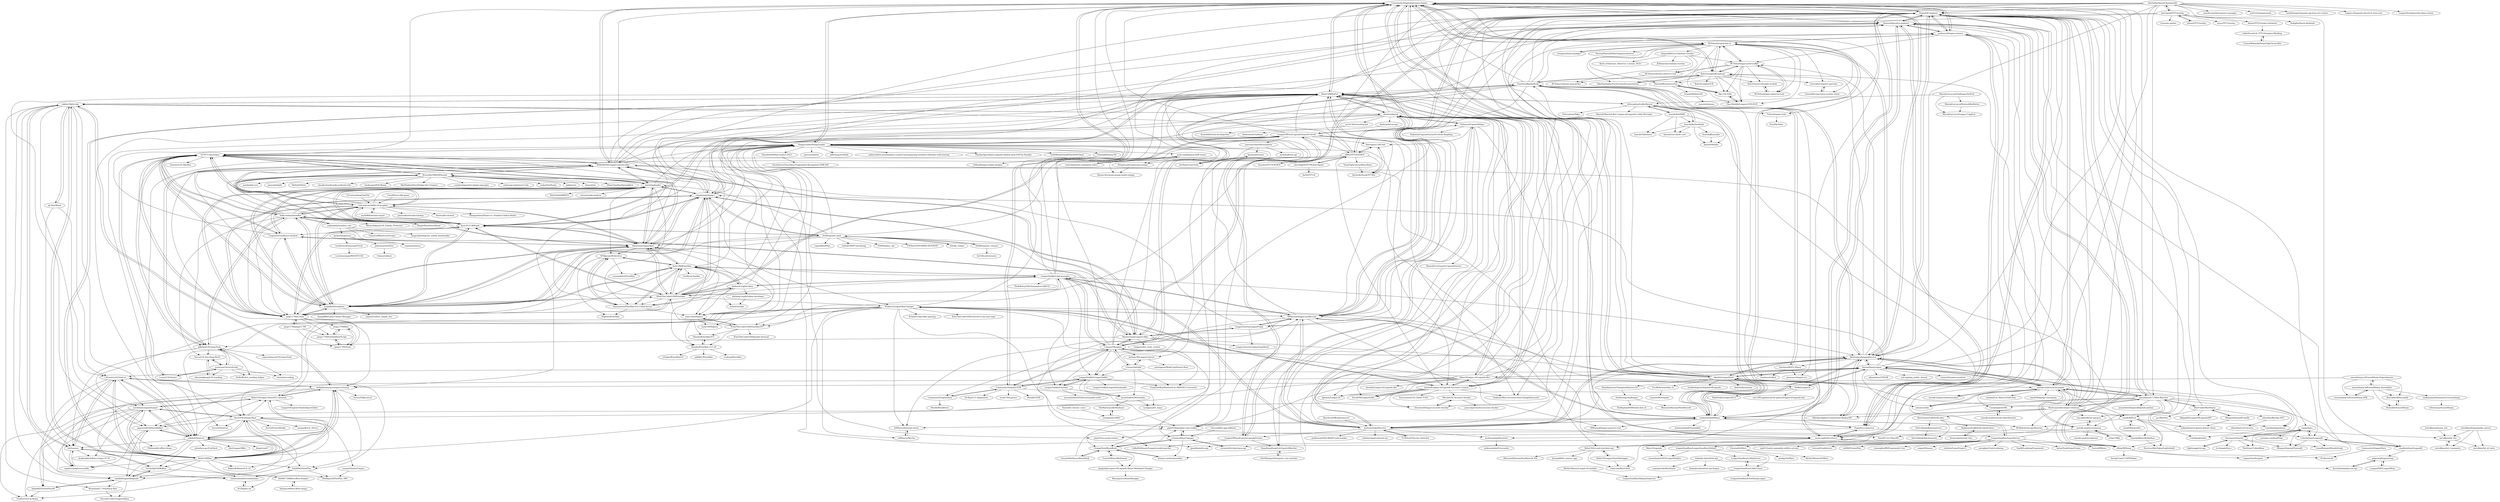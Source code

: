 digraph G {
"CommunityDragon/awesome-league" -> "Pupix/rift-explorer"
"CommunityDragon/awesome-league" -> "KebsCS/KBotExt"
"CommunityDragon/awesome-league" -> "HextechDocs/lcu-explorer"
"CommunityDragon/awesome-league" -> "PenguLoader/PenguLoader"
"CommunityDragon/awesome-league" -> "junlarsen/league-connect"
"CommunityDragon/awesome-league" -> "sousa-andre/lcu-driver"
"CommunityDragon/awesome-league" -> "vkaelin/LeagueStats"
"CommunityDragon/awesome-league" -> "7rebux/league-tools"
"CommunityDragon/awesome-league" -> "molenzwiebel/Mimic"
"CommunityDragon/awesome-league" -> "CommunityDragon/CDTB"
"CommunityDragon/awesome-league" -> "floh22/LeagueBroadcast"
"CommunityDragon/awesome-league" -> "RCVolus/lol-pick-ban-ui"
"CommunityDragon/awesome-league" -> "MManoah/league-profile-tool"
"CommunityDragon/awesome-league" -> "RiotGames/leaguedirector"
"CommunityDragon/awesome-league" -> "XHXIAIEIN/LeagueCustomLobby"
"BenFradet/RiotSharp" -> "MingweiSamuel/Camille"
"BenFradet/RiotSharp" -> "aj-r/RiotNet"
"BenFradet/RiotSharp" -> "sdesyllas/RiotApi.NET"
"BenFradet/RiotSharp" -> "Pupix/rift-explorer"
"BenFradet/RiotSharp" -> "pseudonym117/Riot-Watcher"
"BenFradet/RiotSharp" -> "kRapaille/LeagueOfLegendsAPI"
"Crauzer/Obsidian" -> "Crauzer/lol2gltf"
"Crauzer/Obsidian" -> "LeagueToolkit/LeagueToolkit"
"Crauzer/Obsidian" -> "CommunityDragon/CDTB"
"Crauzer/Obsidian" -> "LeagueToolkit/Fantome"
"Crauzer/Obsidian" -> "RiotGames/leaguedirector"
"Crauzer/Obsidian" -> "CommunityDragon/Data"
"Crauzer/Obsidian" -> "fraxiinus/ReplayBook"
"Crauzer/Obsidian" -> "LeagueToolkit/cslol-manager"
"Crauzer/Obsidian" -> "Pupix/rift-explorer"
"Crauzer/Obsidian" -> "FrankTheBoxMonster/LoL-MAPGEO-Converter"
"Crauzer/Obsidian" -> "Jochem-W/LeagueConvert"
"Crauzer/Obsidian" -> "KebsCS/KBotExt"
"Crauzer/Obsidian" -> "CommunityDragon/awesome-league"
"Crauzer/Obsidian" -> "MManoah/league-profile-tool"
"Crauzer/Obsidian" -> "MarioCrane/LeagueLobby"
"RiotGames/leaguedirector" -> "fraxiinus/ReplayBook"
"RiotGames/leaguedirector" -> "SkinSpotlights/CreatorSuite-ReplayAPI"
"RiotGames/leaguedirector" -> "floh22/LeagueBroadcast"
"RiotGames/leaguedirector" -> "CommunityDragon/awesome-league"
"RiotGames/leaguedirector" -> "RCVolus/lol-pick-ban-ui"
"RiotGames/leaguedirector" -> "Crauzer/Obsidian"
"RiotGames/leaguedirector" -> "Pupix/rift-explorer"
"RiotGames/leaguedirector" -> "RiotGames/developer-relations"
"RiotGames/leaguedirector" -> "molenzwiebel/Mimic"
"RiotGames/leaguedirector" -> "molenzwiebel/Deceive"
"RiotGames/leaguedirector" -> "meraki-analytics/cassiopeia"
"RiotGames/leaguedirector" -> "RCVolus/league-prod-toolkit"
"RiotGames/leaguedirector" -> "farzaa/DeepLeague"
"RiotGames/leaguedirector" -> "vkaelin/LeagueStats"
"RiotGames/leaguedirector" -> "fraxiinus/ROFL-Player"
"farzaa/DeepLeague" -> "Oleffa/LeagueAI"
"farzaa/DeepLeague" -> "meraki-analytics/cassiopeia"
"farzaa/DeepLeague" -> "remixz/lol-game-analysis"
"farzaa/DeepLeague" -> "pseudonym117/Riot-Watcher"
"farzaa/DeepLeague" -> "RiotGames/leaguedirector"
"farzaa/DeepLeague" -> "vkaelin/LeagueStats"
"farzaa/DeepLeague" -> "Skinz3/League-of-Legends-Bot"
"farzaa/DeepLeague" -> "CommunityDragon/awesome-league"
"farzaa/DeepLeague" -> "simoncos/lola"
"farzaa/DeepLeague" -> "CNLouisLiu/LViewLoL"
"farzaa/DeepLeague" -> "Pupix/rift-explorer"
"farzaa/DeepLeague" -> "allanzelener/YAD2K" ["e"=1]
"farzaa/DeepLeague" -> "molenzwiebel/Deceive"
"farzaa/DeepLeague" -> "cangzhang/champ-r"
"farzaa/DeepLeague" -> "uzh-rpg/rpg_public_dronet" ["e"=1]
"pseudonym117/Riot-Watcher" -> "meraki-analytics/cassiopeia"
"pseudonym117/Riot-Watcher" -> "Pupix/rift-explorer"
"pseudonym117/Riot-Watcher" -> "Canisback/pantheon"
"pseudonym117/Riot-Watcher" -> "BenFradet/RiotSharp"
"pseudonym117/Riot-Watcher" -> "RiotGames/developer-relations"
"pseudonym117/Riot-Watcher" -> "CommunityDragon/awesome-league"
"pseudonym117/Riot-Watcher" -> "farzaa/DeepLeague"
"pseudonym117/Riot-Watcher" -> "meraki-analytics/orianna"
"pseudonym117/Riot-Watcher" -> "simoncos/lola"
"pseudonym117/Riot-Watcher" -> "jennielees/leagueoflegends-python"
"pseudonym117/Riot-Watcher" -> "taycaldwell/riot-api-java"
"pseudonym117/Riot-Watcher" -> "iann838/Pyot"
"pseudonym117/Riot-Watcher" -> "Canisback/roleML"
"pseudonym117/Riot-Watcher" -> "sousa-andre/lcu-driver"
"pseudonym117/Riot-Watcher" -> "claudiowilson/LeagueJS"
"Fumi24/RunesReformed" -> "pinguluk/League-Of-Legends-Runes-Reforged-Changer"
"Fumi24/RunesReformed" -> "OrangeNote/RuneBook"
"vkaelin/LeagueStats" -> "CommunityDragon/awesome-league"
"vkaelin/LeagueStats" -> "molenzwiebel/Mimic"
"vkaelin/LeagueStats" -> "Pupix/rift-explorer"
"vkaelin/LeagueStats" -> "EvoWide/wizardmc.fr"
"vkaelin/LeagueStats" -> "meraki-analytics/cassiopeia"
"vkaelin/LeagueStats" -> "Sansossio/twisted"
"vkaelin/LeagueStats" -> "IvinRodrigues/AngularOfLegends"
"vkaelin/LeagueStats" -> "Derpthemeus/ChampionMastery.GG"
"vkaelin/LeagueStats" -> "farzaa/DeepLeague"
"vkaelin/LeagueStats" -> "RiotGames/leaguedirector"
"vkaelin/LeagueStats" -> "KebsCS/KBotExt"
"vkaelin/LeagueStats" -> "junlarsen/league-connect"
"vkaelin/LeagueStats" -> "B3akers/LeagueSkinChanger"
"vkaelin/LeagueStats" -> "dawichi/hexastats"
"vkaelin/LeagueStats" -> "HextechDocs/lcu-explorer"
"ensoulsharp-io/EnsoulSharp.Dependencies" -> "ensoulsharp-io/EnsoulSharp.Assemblies"
"ensoulsharp-io/EnsoulSharp.Dependencies" -> "ensoulsharp-io/EnsoulSharp.SDK"
"ensoulsharp-io/EnsoulSharp.Dependencies" -> "Bravable/AllAssembly"
"ensoulsharp-io/EnsoulSharp.Dependencies" -> "botkalista/ayaya-league-external"
"RiotGames/developer-relations" -> "RiotGames/leaguedirector"
"RiotGames/developer-relations" -> "pseudonym117/Riot-Watcher"
"RiotGames/developer-relations" -> "meraki-analytics/cassiopeia"
"RiotGames/developer-relations" -> "Pupix/rift-explorer"
"RiotGames/developer-relations" -> "WxWatch/riot-api-libraries"
"RiotGames/developer-relations" -> "CommunityDragon/awesome-league"
"RiotGames/developer-relations" -> "vkaelin/LeagueStats"
"RiotGames/developer-relations" -> "RiotGames/LoRDeckCodes"
"RiotGames/developer-relations" -> "molenzwiebel/Mimic"
"RiotGames/developer-relations" -> "iann838/Pyot"
"RiotGames/developer-relations" -> "floh22/LeagueBroadcast"
"RiotGames/developer-relations" -> "Querijn/BottyMcBotface"
"RiotGames/developer-relations" -> "SkinSpotlights/CreatorSuite-ReplayAPI"
"RiotGames/developer-relations" -> "HextechDocs/lcu-explorer"
"RiotGames/developer-relations" -> "taycaldwell/riot-api-java"
"CommunityDragon/CDTB" -> "LeagueToolkit/LeagueToolkit"
"CommunityDragon/CDTB" -> "CommunityDragon/Data"
"CommunityDragon/CDTB" -> "stelar7/lol-parser"
"CommunityDragon/CDTB" -> "moonshadow565/ritobin"
"CommunityDragon/CDTB" -> "Morilli/CDTB"
"CommunityDragon/CDTB" -> "CommunityDragon/awesome-league"
"CommunityDragon/CDTB" -> "Crauzer/Obsidian"
"CommunityDragon/CDTB" -> "Hi-Ray/LCU-Arguments"
"OrangeNote/RuneBook" -> "thomas-cardon/manaflux"
"OrangeNote/RuneBook" -> "Fumi24/RunesReformed"
"OrangeNote/RuneBook" -> "Soundofdarkness/RuneBook"
"OrangeNote/RuneBook" -> "pinguluk/League-Of-Legends-Runes-Reforged-Changer"
"OrangeNote/RuneBook" -> "pipe01/legendary-rune-maker"
"OrangeNote/RuneBook" -> "stirante/RuneChanger"
"Just2good/TFT-Overlay" -> "jtborn/TFT-Overlay"
"Just2good/TFT-Overlay" -> "izoyo/TFT-Overlay"
"Just2good/TFT-Overlay" -> "Antize/TFT-Overlay-Outdated"
"Just2good/TFT-Overlay" -> "dustinblackman/Championify"
"Just2good/TFT-Overlay" -> "LeagueTavern/LeaguePrank"
"Just2good/TFT-Overlay" -> "Knkajfw/PasteLikeDoinb"
"Just2good/TFT-Overlay" -> "Licoy/pic-gather" ["e"=1]
"Just2good/TFT-Overlay" -> "cangzhang/champ-r"
"Skinz3/League-of-Legends-Bot" -> "ZeroLP/ExSharp-Base"
"Skinz3/League-of-Legends-Bot" -> "iholston/lol-bot"
"Skinz3/League-of-Legends-Bot" -> "lociero/League-of-Legends-Accounts-Creator"
"Skinz3/League-of-Legends-Bot" -> "DorskFR/LeaguePyBot"
"Skinz3/League-of-Legends-Bot" -> "KebsCS/KBotExt"
"Skinz3/League-of-Legends-Bot" -> "approved/OddAutoWalker"
"Skinz3/League-of-Legends-Bot" -> "CommunityDragon/awesome-league"
"Skinz3/League-of-Legends-Bot" -> "B3akers/LeagueSkinChanger"
"Skinz3/League-of-Legends-Bot" -> "Skinz3/Legends"
"Skinz3/League-of-Legends-Bot" -> "Pupix/rift-explorer"
"Skinz3/League-of-Legends-Bot" -> "kgemas/League-AI"
"Skinz3/League-of-Legends-Bot" -> "farzaa/DeepLeague"
"Skinz3/League-of-Legends-Bot" -> "pipe01/legendary-rune-maker"
"Skinz3/League-of-Legends-Bot" -> "kevdah/League-of-Legends-Bot"
"Skinz3/League-of-Legends-Bot" -> "Oleffa/LeagueAI"
"MingweiSamuel/Camille" -> "BenFradet/RiotSharp"
"MingweiSamuel/Camille" -> "mikaeldui/riot-games-dotnet-client"
"claudiowilson/LeagueJS" -> "Colorfulstan/LeagueJS"
"claudiowilson/LeagueJS" -> "paquettg/leaguewrap"
"SkinSpotlights/CreatorSuite-ReplayAPI" -> "RiotGames/leaguedirector"
"CommunityDragon/Data" -> "Morilli/Ritoddstex"
"CommunityDragon/Data" -> "CommunityDragon/CDTB"
"Pupix/lcu-connector" -> "Pupix/rift-explorer"
"Pupix/lcu-connector" -> "pipe01/lcu-event-viewer"
"Pupix/lcu-connector" -> "junlarsen/league-connect"
"Pupix/lcu-connector" -> "HextechDocs/lcu-explorer"
"Pupix/lcu-connector" -> "sousa-andre/lcu-driver"
"Pupix/lcu-connector" -> "Colorfulstan/LeagueJS"
"junlarsen/league-connect" -> "Pupix/lcu-connector"
"junlarsen/league-connect" -> "HextechDocs/lcu-explorer"
"junlarsen/league-connect" -> "CommunityDragon/awesome-league"
"junlarsen/league-connect" -> "RCVolus/league-prod-toolkit"
"junlarsen/league-connect" -> "KebsCS/lcu-and-riotclient-api"
"junlarsen/league-connect" -> "RCVolus/lol-pick-ban-ui"
"junlarsen/league-connect" -> "Pupix/rift-explorer"
"junlarsen/league-connect" -> "sousa-andre/lcu-driver"
"junlarsen/league-connect" -> "WxWatch/riot-api-libraries"
"Oleffa/LeagueAI" -> "farzaa/DeepLeague"
"Oleffa/LeagueAI" -> "RoboNuke/LeagueAI2.0"
"Oleffa/LeagueAI" -> "csci-599-applied-ml-for-games/league-of-legends-bot"
"Oleffa/LeagueAI" -> "DorskFR/LeaguePyBot"
"Skinz3/Legends" -> "moonshadow565/LeaguePackets"
"CommunityDragon/Docs" -> "Hi-Ray/cd-dd"
"Canisback/roleML" -> "meraki-analytics/role-identification"
"sousa-andre/lcu-driver" -> "elliejs/Willump"
"sousa-andre/lcu-driver" -> "jjmaldonis/lcu-api"
"sousa-andre/lcu-driver" -> "HextechDocs/lcu-explorer"
"sousa-andre/lcu-driver" -> "KebsCS/lcu-and-riotclient-api"
"sousa-andre/lcu-driver" -> "CommunityDragon/awesome-league"
"sousa-andre/lcu-driver" -> "Pupix/lcu-connector"
"stirante/RuneChanger" -> "pipe01/legendary-rune-maker"
"stirante/RuneChanger" -> "thomas-cardon/manaflux"
"stirante/RuneChanger" -> "OrangeNote/RuneBook"
"stirante/RuneChanger" -> "stirante/lol-client-java-api"
"taycaldwell/riot-api-java" -> "meraki-analytics/orianna"
"JackonYang/maya" -> "pokemonchw/Dirty"
"JackonYang/maya" -> "turnflowerdown/superFuck"
"JackonYang/maya" -> "xinjiawei/maren"
"stirante/lol-client-java-api" -> "stirante/RuneChanger"
"tarekwiz/LeagueDumper" -> "ZeroLP/ExSharp-Base"
"tarekwiz/LeagueDumper" -> "KebsCS/League-DirectX11-Internal"
"tarekwiz/LeagueDumper" -> "Ph4nton/lol-offset-dump"
"tarekwiz/LeagueDumper" -> "KebsCS/KBot"
"tarekwiz/LeagueDumper" -> "orkido/LViewLoL"
"tarekwiz/LeagueDumper" -> "ilyakrepkiy/lolbase-imgui-10.16"
"tarekwiz/LeagueDumper" -> "matkhl/leagueoflegends"
"tarekwiz/LeagueDumper" -> "GLaDio101/LoLSharp"
"tarekwiz/LeagueDumper" -> "ImbaMDT/LViewPlus64"
"kevinohashi/php-riot-api" -> "paquettg/leaguewrap"
"turnflowerdown/superFuck" -> "Lovelearningxi/WHATFUCK"
"molenzwiebel/Sentinel" -> "molenzwiebel/Crescendo"
"EvoWide/wizardmc.fr" -> "Lazzzer/Moviepark"
"ensoulsharp-io/EnsoulSharp.Assemblies" -> "ensoulsharp-io/EnsoulSharp.SDK"
"ensoulsharp-io/EnsoulSharp.Assemblies" -> "Bravable/AllAssembly"
"ensoulsharp-io/EnsoulSharp.Assemblies" -> "ensoulsharp-io/EnsoulSharp.Dependencies"
"ensoulsharp-io/EnsoulSharp.Assemblies" -> "Bravable/EnsoulSharp"
"ensoulsharp-io/EnsoulSharp.Assemblies" -> "senkuisama/Domination-Ensoulsharp"
"HarmfulBreeze/overlay" -> "GrandyB/SheetsIO"
"HarmfulBreeze/overlay" -> "Sky-CSC/OSL"
"HarmfulBreeze/overlay" -> "Dan-Shields/League-OCR-HUD"
"paquettg/leaguewrap" -> "LeaguePHP/LeagueWrap"
"paquettg/leaguewrap" -> "kevinohashi/php-riot-api"
"Antize/TFT-Overlay-Outdated" -> "tufanYavas/LoL-TFT-Champion-Masking"
"MaciejGorczyca/HextechButBetter" -> "MaciejGorczyca/League-Unglitch"
"pokemonchw/Dirty" -> "Oohuo/rubbish"
"ensoulsharp-io/EnsoulSharp.SDK" -> "ensoulsharp-io/EnsoulSharp.Assemblies"
"meraki-analytics/role-identification" -> "Canisback/roleML"
"Virace/lol_extract_voice" -> "tarngaina/LtMAO"
"thomas-cardon/manaflux" -> "OrangeNote/RuneBook"
"pipe01/legendary-rune-maker" -> "YasuNO-LLC/YasuNO"
"pipe01/legendary-rune-maker" -> "stirante/RuneChanger"
"pinguluk/League-Of-Legends-Runes-Reforged-Changer" -> "Wazzaps/LoLRuneManager"
"ConnorWolanski/TeamFightTacticsBot" -> "tufanYavas/LoL-TFT-Champion-Masking"
"Canisback/pantheon" -> "Canisback/solari"
"Canisback/pantheon" -> "mrtolkien/lol_dto"
"fzls/djc_helper" -> "H3d9/sguard_limit" ["e"=1]
"LeagueTavern/LeaguePrank" -> "MarioCrane/LeagueLobby"
"LeagueTavern/LeaguePrank" -> "MManoah/league-profile-tool"
"LeagueTavern/LeaguePrank" -> "LeagueTavern/LeagueTeamBoost"
"LeagueTavern/LeaguePrank" -> "Pupix/rift-explorer"
"LeagueTavern/LeaguePrank" -> "XHXIAIEIN/LeagueCustomLobby"
"TCNOco/TcNo-Acc-Switcher" -> "molenzwiebel/Deceive" ["e"=1]
"HaujetZhao/QuickHand" -> "liuke-wuhan/ZuAnBot" ["e"=1]
"cangzhang/champ-r" -> "Java-S12138/frank"
"cangzhang/champ-r" -> "ping11700/LOLkit"
"cangzhang/champ-r" -> "Zzaphkiel/Seraphine"
"cangzhang/champ-r" -> "Hanxven/LeagueAkari"
"cangzhang/champ-r" -> "R3nzTheCodeGOD/R3nzSkin"
"cangzhang/champ-r" -> "watchingfun/Joi"
"cangzhang/champ-r" -> "real-web-world/hh-lol-prophet"
"cangzhang/champ-r" -> "CommunityDragon/awesome-league"
"cangzhang/champ-r" -> "PenguLoader/PenguLoader"
"cangzhang/champ-r" -> "XHXIAIEIN/LeagueCustomLobby"
"cangzhang/champ-r" -> "B3akers/LeagueSkinChanger"
"cangzhang/champ-r" -> "LeagueOfPoro/CapsuleFarmerEvolved"
"cangzhang/champ-r" -> "4379711/lol-helper"
"cangzhang/champ-r" -> "MarioCrane/LeagueLobby"
"cangzhang/champ-r" -> "H3d9/sguard_limit"
"RawAccelOfficial/rawaccel" -> "molenzwiebel/Deceive" ["e"=1]
"lulzsun/blitz-app-adblock" -> "stirante/RuneChanger"
"RiotGames/LoRDeckCodes" -> "SwitchbladeBot/runeterra"
"RiotGames/LoRDeckCodes" -> "Rafalonso/LoRDeckCodesPython"
"RiotGames/LoRDeckCodes" -> "SwitchbladeBot/lorassets"
"meraki-analytics/orianna" -> "stelar7/R4J"
"meraki-analytics/orianna" -> "taycaldwell/riot-api-java"
"meraki-analytics/orianna" -> "meraki-analytics/cassiopeia"
"meraki-analytics/orianna" -> "stirante/lol-client-java-api"
"meraki-analytics/orianna" -> "meraki-analytics/kernel"
"fraxiinus/ReplayBook" -> "fraxiinus/ROFL-Player"
"fraxiinus/ReplayBook" -> "RiotGames/leaguedirector"
"fraxiinus/ReplayBook" -> "floh22/LeagueBroadcast"
"fraxiinus/ReplayBook" -> "preyneyv/league-vcs"
"fraxiinus/ReplayBook" -> "CommunityDragon/awesome-league"
"fraxiinus/ReplayBook" -> "Crauzer/Obsidian"
"fraxiinus/ReplayBook" -> "KebsCS/KBotExt"
"fraxiinus/ReplayBook" -> "molenzwiebel/Mimic"
"fraxiinus/ReplayBook" -> "fraxiinus/roflxd"
"fraxiinus/ReplayBook" -> "pipe01/legendary-rune-maker"
"fraxiinus/ReplayBook" -> "LeagueToolkit/LeagueToolkit"
"fraxiinus/ReplayBook" -> "Pupix/rift-explorer"
"fraxiinus/ReplayBook" -> "RCVolus/lol-pick-ban-ui"
"fraxiinus/ReplayBook" -> "Jochem-W/LeagueConvert"
"fraxiinus/ReplayBook" -> "HextechDocs/lcu-explorer"
"Sansossio/twisted" -> "fightmegg/riot-api"
"Sansossio/twisted" -> "cnguy/kayn"
"Sansossio/twisted" -> "TheDrone7/shieldbow"
"Sansossio/twisted" -> "LionelBergen/MundoScript"
"Sansossio/twisted" -> "MingweiSamuel/TeemoJS"
"Sansossio/twisted" -> "b-cho/galeforce"
"Elyotna/IntWars" -> "spudgy/IntWars"
"Elyotna/IntWars" -> "MythicManiac/IntWars"
"frei-x/LOL-Yun-Ding-Zhi-Yi" -> "yywwann/TacticsScript"
"frei-x/LOL-Yun-Ding-Zhi-Yi" -> "zhouxingkong/LOL-yunding"
"MarioCrane/LeagueLobby" -> "Pupix/rift-explorer"
"MarioCrane/LeagueLobby" -> "LeagueTavern/LeaguePrank"
"MarioCrane/LeagueLobby" -> "XHXIAIEIN/LeagueCustomLobby"
"MarioCrane/LeagueLobby" -> "fungaren/lol_room_creator"
"MarioCrane/LeagueLobby" -> "Crauzer/Obsidian"
"MarioCrane/LeagueLobby" -> "LeagueTavern/fix-lcu-window"
"MarioCrane/LeagueLobby" -> "SkinSpotlights/CreatorSuite-ReplayAPI"
"MarioCrane/LeagueLobby" -> "cangzhang/champ-r"
"MarioCrane/LeagueLobby" -> "LeagueTavern/LeagueTeamBoost"
"MarioCrane/LeagueLobby" -> "gflkdns/LOLGameTools"
"SwitchbladeBot/runeterra" -> "SwitchbladeBot/lorassets"
"B3akers/LeagueSkinChanger" -> "KebsCS/League-DirectX11-Internal"
"B3akers/LeagueSkinChanger" -> "tarekwiz/LeagueDumper"
"B3akers/LeagueSkinChanger" -> "ZeroLP/ExSharp-Base"
"B3akers/LeagueSkinChanger" -> "pipe01/legendary-rune-maker"
"B3akers/LeagueSkinChanger" -> "B3akers/csgo-fake-opening" ["e"=1]
"B3akers/LeagueSkinChanger" -> "lociero/League-of-Legends-Accounts-Creator"
"B3akers/LeagueSkinChanger" -> "x00bence/Mecha"
"B3akers/LeagueSkinChanger" -> "KebsCS/KBot"
"B3akers/LeagueSkinChanger" -> "MManoah/league-profile-tool"
"B3akers/LeagueSkinChanger" -> "KebsCS/KBotExt"
"B3akers/LeagueSkinChanger" -> "R3nzTheCodeGOD/R3nzSkinTFT"
"B3akers/LeagueSkinChanger" -> "leryss/LViewLoL"
"B3akers/LeagueSkinChanger" -> "x00bence/lol-aram-boost"
"B3akers/LeagueSkinChanger" -> "stirante/RuneChanger"
"B3akers/LeagueSkinChanger" -> "R3nzTheCodeGOD/I-moved-to-my-own-repo"
"Soundofdarkness/RuneBook" -> "OrangeNote/RuneBook"
"Soundofdarkness/RuneBook" -> "pipe01/legendary-rune-maker"
"lexogrine/hud-manager" -> "RCVolus/lol-pick-ban-ui" ["e"=1]
"jtborn/TFT-Overlay" -> "Just2good/TFT-Overlay"
"lociero/League-of-Legends-Accounts-Creator" -> "Yudaotor/Riot-Accounts-AutoChangePassword"
"lociero/League-of-Legends-Accounts-Creator" -> "DeviatorZ/league-account-checker"
"lociero/League-of-Legends-Accounts-Creator" -> "iholston/lol-bot"
"lociero/League-of-Legends-Accounts-Creator" -> "Meviii/LOL-Account-Checker"
"lociero/League-of-Legends-Accounts-Creator" -> "Terevenen2/LOL-Client-TOOL"
"lociero/League-of-Legends-Accounts-Creator" -> "KebsCS/KBotExt"
"lociero/League-of-Legends-Accounts-Creator" -> "DorskFR/LeaguePyBot"
"lociero/League-of-Legends-Accounts-Creator" -> "kgemas/League-AI"
"lociero/League-of-Legends-Accounts-Creator" -> "approved/OddAutoWalker"
"lociero/League-of-Legends-Accounts-Creator" -> "B3akers/LeagueSkinChanger"
"lociero/League-of-Legends-Accounts-Creator" -> "Skinz3/League-of-Legends-Bot"
"mrtolkien/leaguepedia_parser" -> "mrtolkien/lol_dto"
"mrtolkien/leaguepedia_parser" -> "mrtolkien/lol_id_tools"
"mrtolkien/leaguepedia_parser" -> "mrtolkien/riot_transmute"
"Crauzer/lol2gltf" -> "Crauzer/Obsidian"
"Crauzer/lol2gltf" -> "Jochem-W/LeagueConvert"
"Crauzer/lol2gltf" -> "FrankTheBoxMonster/LoL-MAPGEO-Converter"
"Crauzer/lol2gltf" -> "moonshadow565/ritobin"
"Crauzer/lol2gltf" -> "LeagueToolkit/LeagueToolkit"
"MManoah/league-profile-tool" -> "Pupix/rift-explorer"
"MManoah/league-profile-tool" -> "KebsCS/KBotExt"
"MManoah/league-profile-tool" -> "CommunityDragon/awesome-league"
"MManoah/league-profile-tool" -> "Pupix/lcu-connector"
"MManoah/league-profile-tool" -> "B3akers/LeagueSkinChanger"
"MManoah/league-profile-tool" -> "LeagueTavern/LeaguePrank"
"MManoah/league-profile-tool" -> "PenguLoader/PenguLoader"
"MManoah/league-profile-tool" -> "MManoah/league-practice-tool"
"MManoah/league-profile-tool" -> "molenzwiebel/Mimic"
"MManoah/league-profile-tool" -> "pipe01/legendary-rune-maker"
"MManoah/league-profile-tool" -> "HextechDocs/lcu-explorer"
"MManoah/league-profile-tool" -> "molenzwiebel/Deceive"
"MManoah/league-profile-tool" -> "LeagueToolkit/cslol-manager"
"MManoah/league-profile-tool" -> "x00bence/lol-aram-boost"
"MManoah/league-profile-tool" -> "CollinMcKinney/LeagueLocaleLauncher"
"moonshadow565/ritobin" -> "tarngaina/lol_maya"
"moonshadow565/ritobin" -> "TheMartynasXS/Hacksaw"
"ZeroLP/ExSharp-Base" -> "tarekwiz/LeagueDumper"
"ZeroLP/ExSharp-Base" -> "KebsCS/KBot"
"ZeroLP/ExSharp-Base" -> "orkido/LViewLoL"
"ZeroLP/ExSharp-Base" -> "GLaDio101/LoLSharp"
"ZeroLP/ExSharp-Base" -> "ZeroLP/CarryBuddy"
"ZeroLP/ExSharp-Base" -> "matkhl/leagueoflegends"
"ZeroLP/ExSharp-Base" -> "leryss/LViewLoL"
"ZeroLP/ExSharp-Base" -> "sooqua/KLOL_Driver"
"ZeroLP/ExSharp-Base" -> "KebsCS/League-DirectX11-Internal"
"ZeroLP/ExSharp-Base" -> "sooqua/VanderLeague"
"ZeroLP/ExSharp-Base" -> "ReptarK/MasterLol_v6"
"ZeroLP/ExSharp-Base" -> "approved/OddAutoWalker"
"fightmegg/riot-api" -> "Sansossio/twisted"
"mrtolkien/inhouse_bot" -> "mrtolkien/lol_dto"
"zhouxingkong/LOL-yunding" -> "frei-x/LOL-Yun-Ding-Zhi-Yi"
"yywwann/TacticsScript" -> "clearsky/yunding" ["e"=1]
"yywwann/TacticsScript" -> "HuRuWo/lol_yunding_helper"
"yywwann/TacticsScript" -> "frei-x/LOL-Yun-Ding-Zhi-Yi"
"yywwann/TacticsScript" -> "gflkdns/LOLGameTools"
"yywwann/TacticsScript" -> "zhouxingkong/LOL-yunding"
"yywwann/TacticsScript" -> "Lrony/LOLHunter"
"RCVolus/lol-pick-ban-ui" -> "floh22/LeagueBroadcast"
"RCVolus/lol-pick-ban-ui" -> "RCVolus/league-prod-toolkit"
"RCVolus/lol-pick-ban-ui" -> "HarmfulBreeze/overlay"
"RCVolus/lol-pick-ban-ui" -> "SkinSpotlights/LiveEventsDocumentation"
"RCVolus/lol-pick-ban-ui" -> "Dan-Shields/League-OCR-HUD"
"RCVolus/lol-pick-ban-ui" -> "Litzuck/lol-spectator-overlay-client"
"RCVolus/lol-pick-ban-ui" -> "RCVolus/league-observer-tool"
"RCVolus/lol-pick-ban-ui" -> "Litzuck/lol-esports-spectate"
"RCVolus/lol-pick-ban-ui" -> "CommunityDragon/awesome-league"
"RCVolus/lol-pick-ban-ui" -> "Sky-CSC/OSL"
"RCVolus/lol-pick-ban-ui" -> "junlarsen/league-connect"
"RCVolus/lol-pick-ban-ui" -> "lexogrine/hud-manager" ["e"=1]
"RCVolus/lol-pick-ban-ui" -> "RiotGames/leaguedirector"
"RCVolus/lol-pick-ban-ui" -> "NormalPlayerJSH/lol-banpick-observer"
"RCVolus/lol-pick-ban-ui" -> "deepsidh9/Live-Valorant-Overlay"
"x00bence/lol-aram-boost" -> "x00bence/Mecha"
"approved/OddAutoWalker" -> "orkido/LViewLoL"
"approved/OddAutoWalker" -> "matkhl/leagueoflegends"
"approved/OddAutoWalker" -> "sagidev/spinjitzuu-public"
"GrandyB/SheetsIO" -> "zusorio/obsmon"
"senkuisama/Domination-Ensoulsharp" -> "xDreamms/EnsoulSharp"
"mrtolkien/lol_dto" -> "mrtolkien/riot_transmute"
"mrtolkien/lol_dto" -> "mrtolkien/lol_id_tools"
"iann838/Pyot" -> "iann838/pulsefire"
"iann838/Pyot" -> "Canisback/solari"
"iann838/Pyot" -> "Querijn/BottyMcBotface"
"iann838/Pyot" -> "Canisback/pantheon"
"iann838/Pyot" -> "DoctressWasTaken/Lightshield"
"iann838/Pyot" -> "WxWatch/riot-api-libraries"
"Litzuck/lol-esports-spectate" -> "Litzuck/lol-spectator-overlay-client"
"Snowcola/twisted_fate" -> "Rafalonso/LoRDeckCodesPython"
"tufanYavas/LoL-TFT-Champion-Masking" -> "ConnorWolanski/TeamFightTacticsBot"
"MythicManiac/League-Scrambler" -> "LeagueSandbox/ReplayInspector"
"Rafalonso/LoRDeckCodesPython" -> "Snowcola/twisted_fate"
"mrtolkien/riot_transmute" -> "mrtolkien/lol_dto"
"ilyakrepkiy/lolbase-imgui-10.16" -> "chinesedoinb/lviewdatabase"
"gflkdns/LOLGameTools" -> "liuke-wuhan/ZuAnBot"
"gflkdns/LOLGameTools" -> "4379711/lol-helper"
"gflkdns/LOLGameTools" -> "yywwann/TacticsScript"
"gflkdns/LOLGameTools" -> "frei-x/LOL-Yun-Ding-Zhi-Yi"
"gflkdns/LOLGameTools" -> "XHXIAIEIN/LeagueCustomLobby"
"gflkdns/LOLGameTools" -> "HuRuWo/lol_yunding_helper"
"gflkdns/LOLGameTools" -> "hrt/Lmeme"
"gflkdns/LOLGameTools" -> "clearsky/yunding" ["e"=1]
"gflkdns/LOLGameTools" -> "ztgreenleaves/LOLGameTools"
"XHXIAIEIN/LeagueCustomLobby" -> "elliejs/Willump"
"XHXIAIEIN/LeagueCustomLobby" -> "4379711/lol-helper"
"XHXIAIEIN/LeagueCustomLobby" -> "CommunityDragon/awesome-league"
"XHXIAIEIN/LeagueCustomLobby" -> "MarioCrane/LeagueLobby"
"XHXIAIEIN/LeagueCustomLobby" -> "watchingfun/Joi"
"XHXIAIEIN/LeagueCustomLobby" -> "sousa-andre/lcu-driver"
"XHXIAIEIN/LeagueCustomLobby" -> "BruceQiu1996/NPhoenix"
"XHXIAIEIN/LeagueCustomLobby" -> "gflkdns/LOLGameTools"
"XHXIAIEIN/LeagueCustomLobby" -> "Pupix/rift-explorer"
"XHXIAIEIN/LeagueCustomLobby" -> "real-web-world/hh-lol-prophet"
"XHXIAIEIN/LeagueCustomLobby" -> "Java-S12138/frank"
"XHXIAIEIN/LeagueCustomLobby" -> "junlarsen/league-connect"
"XHXIAIEIN/LeagueCustomLobby" -> "KebsCS/KBotExt"
"XHXIAIEIN/LeagueCustomLobby" -> "HextechDocs/lcu-explorer"
"XHXIAIEIN/LeagueCustomLobby" -> "PenguLoader/PenguLoader"
"LeagueToolkit/cslol-manager" -> "darkseal-org/lol-skins"
"LeagueToolkit/cslol-manager" -> "hydy100/R3nzSkin"
"LeagueToolkit/cslol-manager" -> "Crauzer/Obsidian"
"LeagueToolkit/cslol-manager" -> "KebsCS/KBotExt"
"LeagueToolkit/cslol-manager" -> "LeagueToolkit/LeagueToolkit"
"LeagueToolkit/cslol-manager" -> "PenguLoader/PenguLoader"
"LeagueToolkit/cslol-manager" -> "MManoah/league-profile-tool"
"LeagueToolkit/cslol-manager" -> "R3nzTheCodeGOD/R3nzSkin"
"LeagueToolkit/cslol-manager" -> "CommunityDragon/awesome-league"
"LeagueToolkit/cslol-manager" -> "TheKillerey/Old-Summoners-Rift-V2"
"LeagueToolkit/cslol-manager" -> "molenzwiebel/Deceive"
"LeagueToolkit/cslol-manager" -> "LeagueToolkit/Fantome"
"LeagueToolkit/cslol-manager" -> "RiotGames/leaguedirector"
"LeagueToolkit/cslol-manager" -> "Hanxven/LeagueAkari"
"LeagueToolkit/cslol-manager" -> "Xuemantou/R3nzSkin-For-China-Server"
"Couy69/vue-idle-game" -> "real-web-world/hh-lol-prophet" ["e"=1]
"dustinblackman/Championify" -> "maxdeviant/lol-mastery-manager"
"dustinblackman/Championify" -> "OrangeNote/RuneBook"
"dustinblackman/Championify" -> "joel1st/championweb"
"dustinblackman/Championify" -> "Pupix/rift-explorer"
"dustinblackman/Championify" -> "weidizhang/champion.gg-item-set-creator"
"dustinblackman/Championify" -> "molenzwiebel/Mimic"
"dustinblackman/Championify" -> "cangzhang/champ-r"
"dustinblackman/Championify" -> "league-of-legends-devs/LoL-item-sets"
"dustinblackman/Championify" -> "Just2good/TFT-Overlay"
"dustinblackman/Championify" -> "claudiowilson/LeagueJS"
"dustinblackman/Championify" -> "LeagueDevelopers/lol-skins-viewer"
"dustinblackman/Championify" -> "RiotGames/leaguedirector"
"dustinblackman/Championify" -> "pseudonym117/Riot-Watcher"
"dustinblackman/Championify" -> "thomas-cardon/manaflux"
"dustinblackman/Championify" -> "farzaa/DeepLeague"
"meraki-analytics/cassiopeia" -> "pseudonym117/Riot-Watcher"
"meraki-analytics/cassiopeia" -> "meraki-analytics/orianna"
"meraki-analytics/cassiopeia" -> "simoncos/lola"
"meraki-analytics/cassiopeia" -> "Canisback/roleML"
"meraki-analytics/cassiopeia" -> "iann838/Pyot"
"meraki-analytics/cassiopeia" -> "Canisback/pantheon"
"meraki-analytics/cassiopeia" -> "Pupix/rift-explorer"
"meraki-analytics/cassiopeia" -> "CommunityDragon/awesome-league"
"meraki-analytics/cassiopeia" -> "iann838/django-cassiopeia"
"meraki-analytics/cassiopeia" -> "RiotGames/developer-relations"
"meraki-analytics/cassiopeia" -> "vkaelin/LeagueStats"
"meraki-analytics/cassiopeia" -> "farzaa/DeepLeague"
"meraki-analytics/cassiopeia" -> "meraki-analytics/lolstaticdata"
"meraki-analytics/cassiopeia" -> "RiotGames/leaguedirector"
"meraki-analytics/cassiopeia" -> "minihat/LoL-Match-Prediction"
"RCVolus/league-prod-toolkit" -> "RCVolus/league-observer-tool"
"RCVolus/league-prod-toolkit" -> "floh22/LeagueBroadcast"
"RCVolus/league-prod-toolkit" -> "RCVolus/lol-pick-ban-ui"
"RCVolus/league-prod-toolkit" -> "floh22/native-farsight-module"
"RCVolus/league-prod-toolkit" -> "RCVolus/valorant-observer-tool"
"RCVolus/league-prod-toolkit" -> "Sky-CSC/OSL"
"RCVolus/league-prod-toolkit" -> "HarmfulBreeze/overlay"
"RCVolus/league-prod-toolkit" -> "SkinSpotlights/LiveEventsDocumentation"
"RCVolus/league-prod-toolkit" -> "Dan-Shields/League-OCR-HUD"
"KebsCS/KBotExt" -> "CommunityDragon/awesome-league"
"KebsCS/KBotExt" -> "PenguLoader/PenguLoader"
"KebsCS/KBotExt" -> "iholston/lol-bot"
"KebsCS/KBotExt" -> "KebsCS/KBot"
"KebsCS/KBotExt" -> "vakdev/VakScript"
"KebsCS/KBotExt" -> "0xInception/LobbyReveal"
"KebsCS/KBotExt" -> "MManoah/league-profile-tool"
"KebsCS/KBotExt" -> "lociero/League-of-Legends-Accounts-Creator"
"KebsCS/KBotExt" -> "molenzwiebel/Deceive"
"KebsCS/KBotExt" -> "approved/OddAutoWalker"
"KebsCS/KBotExt" -> "botkalista/ayaya-league-external"
"KebsCS/KBotExt" -> "ZeroLP/ExSharp-Base"
"KebsCS/KBotExt" -> "orkido/LViewLoL"
"KebsCS/KBotExt" -> "HextechDocs/lcu-explorer"
"KebsCS/KBotExt" -> "DeviatorZ/league-account-checker"
"H3d9/sguard_limit" -> "H3d9/memory_cleaner"
"H3d9/sguard_limit" -> "Hanxven/LeagueAkari"
"H3d9/sguard_limit" -> "fzls/djc_helper" ["e"=1]
"H3d9/sguard_limit" -> "cangzhang/champ-r"
"H3d9/sguard_limit" -> "Java-S12138/frank"
"H3d9/sguard_limit" -> "watchingfun/Joi"
"H3d9/sguard_limit" -> "rogxo/ReadPhys" ["e"=1]
"H3d9/sguard_limit" -> "PenguLoader/PenguLoader"
"H3d9/sguard_limit" -> "ping11700/LOLkit"
"H3d9/sguard_limit" -> "MarioCrane/LeagueLobby"
"H3d9/sguard_limit" -> "Zzaphkiel/Seraphine"
"H3d9/sguard_limit" -> "LeagueOfPoro/CapsuleFarmerEvolved"
"H3d9/sguard_limit" -> "dnfcalc/DNFCalculating" ["e"=1]
"H3d9/sguard_limit" -> "H3d9/dnface_opt"
"H3d9/sguard_limit" -> "FiYHer/EASY-HWID-SPOOFER" ["e"=1]
"floh22/LeagueBroadcast" -> "RCVolus/lol-pick-ban-ui"
"floh22/LeagueBroadcast" -> "RCVolus/league-prod-toolkit"
"floh22/LeagueBroadcast" -> "Sky-CSC/OSL"
"floh22/LeagueBroadcast" -> "floh22/native-farsight-module"
"floh22/LeagueBroadcast" -> "HarmfulBreeze/overlay"
"floh22/LeagueBroadcast" -> "Dan-Shields/League-OCR-HUD"
"floh22/LeagueBroadcast" -> "floh22/LeagueOCR"
"floh22/LeagueBroadcast" -> "SkinSpotlights/LiveEventsDocumentation"
"floh22/LeagueBroadcast" -> "Litzuck/lol-esports-spectate"
"floh22/LeagueBroadcast" -> "CommunityDragon/awesome-league"
"floh22/LeagueBroadcast" -> "fraxiinus/ReplayBook"
"CNLouisLiu/LViewLoL" -> "orkido/LViewLoL"
"CNLouisLiu/LViewLoL" -> "hrt/Lmeme"
"CNLouisLiu/LViewLoL" -> "KebsCS/KBot"
"CNLouisLiu/LViewLoL" -> "botkalista/ayaya-league-external"
"CNLouisLiu/LViewLoL" -> "chinesedoinb/lviewdatabase"
"CNLouisLiu/LViewLoL" -> "bckd00r/LViewPlus"
"CNLouisLiu/LViewLoL" -> "ImbaMDT/LViewPlus64"
"CNLouisLiu/LViewLoL" -> "tarekwiz/LeagueDumper"
"Detergent13/tft-bot" -> "jfd02/TFT-OCR-BOT"
"Detergent13/tft-bot" -> "Kyrluckechuck/TFT-Bot"
"orkido/LViewLoL" -> "KebsCS/KBot"
"orkido/LViewLoL" -> "CNLouisLiu/LViewLoL"
"orkido/LViewLoL" -> "approved/OddAutoWalker"
"orkido/LViewLoL" -> "bckd00r/LViewPlus"
"orkido/LViewLoL" -> "ZeroLP/ExSharp-Base"
"orkido/LViewLoL" -> "tarekwiz/LeagueDumper"
"orkido/LViewLoL" -> "matkhl/leagueoflegends"
"orkido/LViewLoL" -> "KebsCS/League-DirectX11-Internal"
"orkido/LViewLoL" -> "botkalista/ayaya-league-external"
"orkido/LViewLoL" -> "hrt/Lmeme"
"orkido/LViewLoL" -> "Jire/LeagueOfJire"
"orkido/LViewLoL" -> "Jiingz/vault7"
"orkido/LViewLoL" -> "Ph4nton/lol-offset-dump"
"orkido/LViewLoL" -> "Gn3po4g/OrbWalker"
"orkido/LViewLoL" -> "plumface-gcc/CatHack"
"KebsCS/KBot" -> "KebsCS/League-DirectX11-Internal"
"KebsCS/KBot" -> "orkido/LViewLoL"
"KebsCS/KBot" -> "ZeroLP/ExSharp-Base"
"KebsCS/KBot" -> "hrt/Lmeme"
"KebsCS/KBot" -> "CNLouisLiu/LViewLoL"
"KebsCS/KBot" -> "ReptarK/MasterLol_v6"
"KebsCS/KBot" -> "sagidev/spinjitzuu-public"
"KebsCS/KBot" -> "tarekwiz/LeagueDumper"
"KebsCS/KBot" -> "matkhl/leagueoflegends"
"KebsCS/KBot" -> "botkalista/ayaya-league-external"
"KebsCS/KBot" -> "Gn3po4g/OrbWalker"
"KebsCS/KBot" -> "approved/OddAutoWalker"
"KebsCS/KBot" -> "bckd00r/LViewPlus"
"KebsCS/KBot" -> "RedSpaceX/ToirPlus_SRC"
"KebsCS/KBot" -> "KebsCS/KBotExt"
"x00bence/Mecha" -> "x00bence/lol-aram-boost"
"Jochem-W/LeagueConvert" -> "autergame/MindCorpViewer-Rust"
"Jochem-W/LeagueConvert" -> "Crauzer/lol2gltf"
"Dan-Shields/League-OCR-HUD" -> "Sky-CSC/OSL"
"elliejs/Willump" -> "sousa-andre/lcu-driver"
"elliejs/Willump" -> "cuppachino/hexgate"
"elliejs/Willump" -> "Hi-Ray/cd-dd"
"elliejs/Willump" -> "HextechDocs/lcu-explorer"
"elliejs/Willump" -> "Seraph1ne/LCUAPIHelper"
"Bravable/AllAssembly" -> "Bravable/EnsoulSharp"
"ee3213/lol-leveling-bot" -> "Krach64/lol-bot-leveling-free"
"7rebux/league-tools" -> "PixelHir/lolav"
"sdesyllas/RiotApi.NET" -> "sdesyllas/LoLUniverse"
"sooqua/VanderLeague" -> "RedSpaceX/ToirPlus_SRC"
"TheMartynasXS/Hacksaw" -> "tarngaina/LtMAO"
"bckd00r/LViewPlus" -> "8C/Xopher-lol"
"bckd00r/LViewPlus" -> "chinesedoinb/lviewdatabase"
"bckd00r/LViewPlus" -> "RedSpaceX/ToirPlus_SRC"
"KebsCS/LeagueClientDebugger" -> "KebsCS/lcu-and-riotclient-api"
"KebsCS/LeagueClientDebugger" -> "nomi-san/RitoClient"
"Litzuck/lol-spectator-overlay-client" -> "Litzuck/lol-esports-spectate"
"Bravable/EnsoulSharp" -> "Bravable/AllAssembly"
"R3nzTheCodeGOD/R3nzSkin" -> "hydy100/R3nzSkin"
"R3nzTheCodeGOD/R3nzSkin" -> "Zzaphkiel/Seraphine"
"R3nzTheCodeGOD/R3nzSkin" -> "cangzhang/champ-r"
"R3nzTheCodeGOD/R3nzSkin" -> "Java-S12138/frank"
"R3nzTheCodeGOD/R3nzSkin" -> "Hanxven/LeagueAkari"
"R3nzTheCodeGOD/R3nzSkin" -> "ping11700/LOLkit"
"R3nzTheCodeGOD/R3nzSkin" -> "Xuemantou/R3nzSkin-For-China-Server"
"R3nzTheCodeGOD/R3nzSkin" -> "SFHJavaer/R3Archive"
"R3nzTheCodeGOD/R3nzSkin" -> "LeagueOfPoro/CapsuleFarmerEvolved"
"R3nzTheCodeGOD/R3nzSkin" -> "LeagueToolkit/cslol-manager"
"R3nzTheCodeGOD/R3nzSkin" -> "R3nzTheCodeGOD/R3nzSkinTFT"
"R3nzTheCodeGOD/R3nzSkin" -> "KebsCS/KBotExt"
"R3nzTheCodeGOD/R3nzSkin" -> "B3akers/LeagueSkinChanger"
"R3nzTheCodeGOD/R3nzSkin" -> "darkseal-org/lol-skins"
"R3nzTheCodeGOD/R3nzSkin" -> "PenguLoader/PenguLoader"
"real-web-world/hh-lol-prophet" -> "Java-S12138/frank"
"real-web-world/hh-lol-prophet" -> "liuke-wuhan/ZuAnBot"
"real-web-world/hh-lol-prophet" -> "4379711/lol-helper"
"real-web-world/hh-lol-prophet" -> "cangzhang/champ-r"
"real-web-world/hh-lol-prophet" -> "XHXIAIEIN/LeagueCustomLobby"
"real-web-world/hh-lol-prophet" -> "Hanxven/LeagueAkari"
"real-web-world/hh-lol-prophet" -> "Zzaphkiel/Seraphine"
"real-web-world/hh-lol-prophet" -> "gflkdns/LOLGameTools"
"real-web-world/hh-lol-prophet" -> "myth984/wechat-report" ["e"=1]
"real-web-world/hh-lol-prophet" -> "greycodee/wechat-backup" ["e"=1]
"real-web-world/hh-lol-prophet" -> "ping11700/LOLkit"
"real-web-world/hh-lol-prophet" -> "watchingfun/Joi"
"real-web-world/hh-lol-prophet" -> "dunwu/db-tutorial" ["e"=1]
"real-web-world/hh-lol-prophet" -> "Zhuagenborn/Plants-vs.-Zombies-Online-Battle" ["e"=1]
"real-web-world/hh-lol-prophet" -> "BruceQiu1996/NPhoenix"
"4379711/lol-helper" -> "Hanxven/LeagueAkari"
"4379711/lol-helper" -> "gflkdns/LOLGameTools"
"4379711/lol-helper" -> "watchingfun/Joi"
"4379711/lol-helper" -> "liuke-wuhan/ZuAnBot"
"4379711/lol-helper" -> "XHXIAIEIN/LeagueCustomLobby"
"4379711/lol-helper" -> "Zzaphkiel/Seraphine"
"4379711/lol-helper" -> "PenguLoader/PenguLoader"
"4379711/lol-helper" -> "real-web-world/hh-lol-prophet"
"4379711/lol-helper" -> "ping11700/LOLkit"
"4379711/lol-helper" -> "BruceQiu1996/NPhoenix"
"4379711/lol-helper" -> "LeagueTavern/fix-lcu-window"
"4379711/lol-helper" -> "Timewe/LOL-SkinBox"
"4379711/lol-helper" -> "CommunityDragon/awesome-league"
"4379711/lol-helper" -> "Lrony/LOLHunter"
"4379711/lol-helper" -> "rumi-chan/Sakura"
"521xueweihan/OneFile" -> "real-web-world/hh-lol-prophet" ["e"=1]
"liuke-wuhan/ZuAnBot" -> "gflkdns/LOLGameTools"
"liuke-wuhan/ZuAnBot" -> "4379711/lol-helper"
"liuke-wuhan/ZuAnBot" -> "real-web-world/hh-lol-prophet"
"liuke-wuhan/ZuAnBot" -> "cndiandian/zuanbot.com"
"liuke-wuhan/ZuAnBot" -> "frei-x/LOL-Yun-Ding-Zhi-Yi"
"liuke-wuhan/ZuAnBot" -> "Hanxven/LeagueAkari"
"liuke-wuhan/ZuAnBot" -> "ping11700/LOLkit"
"liuke-wuhan/ZuAnBot" -> "HaujetZhao/QuickHand" ["e"=1]
"liuke-wuhan/ZuAnBot" -> "MisterZakary/LOL_Family_Protector"
"liuke-wuhan/ZuAnBot" -> "watchingfun/Joi"
"liuke-wuhan/ZuAnBot" -> "Zzaphkiel/Seraphine"
"liuke-wuhan/ZuAnBot" -> "BruceQiu1996/NPhoenix"
"liuke-wuhan/ZuAnBot" -> "XHXIAIEIN/LeagueCustomLobby"
"liuke-wuhan/ZuAnBot" -> "cangzhang/champ-r"
"liuke-wuhan/ZuAnBot" -> "Java-S12138/frank"
"myth984/wechat-report" -> "real-web-world/hh-lol-prophet" ["e"=1]
"cndiandian/zuanbot.com" -> "liuke-wuhan/ZuAnBot"
"cndiandian/zuanbot.com" -> "JackonYang/maya"
"cndiandian/zuanbot.com" -> "ChinaGodMan/UserScripts" ["e"=1]
"cndiandian/zuanbot.com" -> "xinjiawei/maren"
"cndiandian/zuanbot.com" -> "tangyoha/telegram_media_downloader" ["e"=1]
"deepsidh9/Live-Valorant-Overlay" -> "RCVolus/valorant-map-picker"
"deepsidh9/Live-Valorant-Overlay" -> "RCVolus/valorant-observer-tool"
"deepsidh9/Live-Valorant-Overlay" -> "Ryth-cs/Valorant_Observer_Custom_HUD"
"deepsidh9/Live-Valorant-Overlay" -> "RCVolus/league-prod-toolkit"
"deepsidh9/Live-Valorant-Overlay" -> "JEBataclan/valorant-overlay"
"PenguLoader/PenguLoader" -> "KebsCS/KBotExt"
"PenguLoader/PenguLoader" -> "CommunityDragon/awesome-league"
"PenguLoader/PenguLoader" -> "janvorisek/drie" ["e"=1]
"PenguLoader/PenguLoader" -> "nomi-san/balance-buff-viewer"
"PenguLoader/PenguLoader" -> "adileo/squirreldisk" ["e"=1]
"PenguLoader/PenguLoader" -> "Elaina69/Elaina-V4"
"PenguLoader/PenguLoader" -> "Elaydin0x00/fud-crypter-2023"
"PenguLoader/PenguLoader" -> "KebsCS/lcu-and-riotclient-api"
"PenguLoader/PenguLoader" -> "polarisobfuscation/polaris-crypter-fud-bypassing-windows-defender-with-startup" ["e"=1]
"PenguLoader/PenguLoader" -> "rumi-chan/Sakura"
"PenguLoader/PenguLoader" -> "PanolasApex/Apex-Legends-aimbot-hack-ESP-by-Panolas" ["e"=1]
"PenguLoader/PenguLoader" -> "R3nzTheCodeGOD/R3nzSkinTFT"
"PenguLoader/PenguLoader" -> "4379711/lol-helper"
"PenguLoader/PenguLoader" -> "PenguLoader/awesome-pengu"
"PenguLoader/PenguLoader" -> "QuiltMeow/CloudFlareDNSClient" ["e"=1]
"RCVolus/league-observer-tool" -> "RCVolus/league-prod-toolkit"
"RCVolus/league-observer-tool" -> "floh22/native-farsight-module"
"KebsCS/League-DirectX11-Internal" -> "KebsCS/KBot"
"KebsCS/League-DirectX11-Internal" -> "botkalista/ayaya-league-external"
"KebsCS/League-DirectX11-Internal" -> "GLaDio101/LoLSharp"
"KebsCS/League-DirectX11-Internal" -> "LeagueOfLegend-Hacks/SpaceGlider"
"KebsCS/League-DirectX11-Internal" -> "tarekwiz/LeagueDumper"
"jfd02/TFT-OCR-BOT" -> "Detergent13/tft-bot"
"jfd02/TFT-OCR-BOT" -> "silverlight6/TFTMuZeroAgent"
"jfd02/TFT-OCR-BOT" -> "TeamFightTacticsBots/Alune"
"jfd02/TFT-OCR-BOT" -> "Kyrluckechuck/TFT-Bot"
"jfd02/TFT-OCR-BOT" -> "botkalista/ayaya-league-external"
"jfd02/TFT-OCR-BOT" -> "KebsCS/KBotExt"
"jfd02/TFT-OCR-BOT" -> "iholston/lol-bot"
"jfd02/TFT-OCR-BOT" -> "vakdev/VakScript"
"jfd02/TFT-OCR-BOT" -> "lociero/League-of-Legends-Accounts-Creator"
"jfd02/TFT-OCR-BOT" -> "orkido/LViewLoL"
"jfd02/TFT-OCR-BOT" -> "Sizzzles/TFT-OCR-BOT"
"jfd02/TFT-OCR-BOT" -> "R3nzTheCodeGOD/R3nzSkinTFT"
"stelar7/R4J" -> "meraki-analytics/orianna"
"HextechDocs/lcu-explorer" -> "pipe01/lcu-event-viewer"
"HextechDocs/lcu-explorer" -> "sousa-andre/lcu-driver"
"HextechDocs/lcu-explorer" -> "Pupix/rift-explorer"
"HextechDocs/lcu-explorer" -> "elliejs/Willump"
"HextechDocs/lcu-explorer" -> "CommunityDragon/awesome-league"
"HextechDocs/lcu-explorer" -> "cuppachino/hexgate"
"HextechDocs/lcu-explorer" -> "junlarsen/league-connect"
"HextechDocs/lcu-explorer" -> "Pupix/lcu-connector"
"HextechDocs/lcu-explorer" -> "mikaeldui/riot-games-dotnet-client"
"HextechDocs/lcu-explorer" -> "jjmaldonis/lcu-api"
"HextechDocs/lcu-explorer" -> "meraki-analytics/lolstaticdata"
"sagidev/spinjitzuu-public" -> "hrt/Lmeme"
"8C/Xopher-lol" -> "chinesedoinb/lviewdatabase"
"Sky-CSC/OSL" -> "Dan-Shields/League-OCR-HUD"
"Sky-CSC/OSL" -> "HarmfulBreeze/overlay"
"hrt/Lmeme" -> "sagidev/spinjitzuu-public"
"hrt/Lmeme" -> "CNLouisLiu/LViewLoL"
"hrt/Lmeme" -> "KebsCS/KBot"
"hrt/Lmeme" -> "ilyakrepkiy/lolbase-imgui-10.16"
"hrt/Lmeme" -> "vakdev/VakScript"
"OwOHamper/lolesports.com-watcher" -> "DeepDeepDeep/LoLEsportsWatcher"
"Java-S12138/frank" -> "cangzhang/champ-r"
"Java-S12138/frank" -> "real-web-world/hh-lol-prophet"
"Java-S12138/frank" -> "Zzaphkiel/Seraphine"
"Java-S12138/frank" -> "Hanxven/LeagueAkari"
"Java-S12138/frank" -> "R3nzTheCodeGOD/R3nzSkin"
"Java-S12138/frank" -> "ping11700/LOLkit"
"Java-S12138/frank" -> "XHXIAIEIN/LeagueCustomLobby"
"Java-S12138/frank" -> "BruceQiu1996/NPhoenix"
"Java-S12138/frank" -> "4379711/lol-helper"
"Java-S12138/frank" -> "watchingfun/Joi"
"Java-S12138/frank" -> "H3d9/sguard_limit"
"Java-S12138/frank" -> "LeagueTavern/fix-lcu-window"
"Java-S12138/frank" -> "PenguLoader/PenguLoader"
"Java-S12138/frank" -> "LeagueOfPoro/CapsuleFarmerEvolved"
"Java-S12138/frank" -> "liuke-wuhan/ZuAnBot"
"ping11700/LOLkit" -> "ping11700/ping11700"
"ping11700/LOLkit" -> "ping11700/GitHubHostScript"
"ping11700/LOLkit" -> "ping11700/Tools"
"ping11700/LOLkit" -> "ping11700/Run"
"ping11700/LOLkit" -> "Hanxven/LeagueAkari"
"ping11700/LOLkit" -> "cangzhang/champ-r"
"ping11700/LOLkit" -> "watchingfun/Joi"
"ping11700/LOLkit" -> "Zzaphkiel/Seraphine"
"ping11700/LOLkit" -> "4379711/lol-helper"
"ping11700/LOLkit" -> "R3nzTheCodeGOD/R3nzSkin"
"ping11700/LOLkit" -> "Java-S12138/frank"
"LeagueSandbox/GameServer" -> "LeagueSandbox/LeagueSandbox-Default"
"LeagueSandbox/GameServer" -> "Skinz3/Legends"
"LeagueSandbox/GameServer" -> "molenzwiebel/Mimic"
"LeagueSandbox/GameServer" -> "Pupix/rift-explorer"
"LeagueSandbox/GameServer" -> "Elyotna/IntWars"
"LeagueSandbox/GameServer" -> "sniper00/moon" ["e"=1]
"LeagueSandbox/GameServer" -> "ylmbtm/GameProject3" ["e"=1]
"LeagueSandbox/GameServer" -> "proepkes/UnityLockstep" ["e"=1]
"LeagueSandbox/GameServer" -> "SnpM/LockstepFramework" ["e"=1]
"LeagueSandbox/GameServer" -> "ketoo/NoahGameFrame" ["e"=1]
"LeagueSandbox/GameServer" -> "Eastrall/Rhisis" ["e"=1]
"LeagueSandbox/GameServer" -> "sjai013/unity-gameplay-ability-system" ["e"=1]
"LeagueSandbox/GameServer" -> "leeveel/GeekServer" ["e"=1]
"LeagueSandbox/GameServer" -> "m969/EGamePlay" ["e"=1]
"LeagueSandbox/GameServer" -> "yimengfan/BDFramework.Core" ["e"=1]
"Elaina69/Elaina-V4" -> "Lyfhael/league-loader-plugins"
"BruceQiu1996/NPhoenix" -> "juneszh/alight" ["e"=1]
"BruceQiu1996/NPhoenix" -> "MoNaiZi/Note" ["e"=1]
"BruceQiu1996/NPhoenix" -> "kosaka-bun/honoka-android-utils" ["e"=1]
"BruceQiu1996/NPhoenix" -> "watchingfun/Joi"
"BruceQiu1996/NPhoenix" -> "booksuper/PclCSharp" ["e"=1]
"BruceQiu1996/NPhoenix" -> "SkyShadowHero/Dodge-the-Creepers" ["e"=1]
"BruceQiu1996/NPhoenix" -> "yzydeveloper/vite-plugin-mpa-plus" ["e"=1]
"BruceQiu1996/NPhoenix" -> "webyang-male/nuxt3-edu" ["e"=1]
"BruceQiu1996/NPhoenix" -> "wuba/FairPushy" ["e"=1]
"BruceQiu1996/NPhoenix" -> "halsp/core" ["e"=1]
"BruceQiu1996/NPhoenix" -> "XHXIAIEIN/LeagueCustomLobby"
"BruceQiu1996/NPhoenix" -> "4379711/lol-helper"
"BruceQiu1996/NPhoenix" -> "hiisea/elux" ["e"=1]
"BruceQiu1996/NPhoenix" -> "ZhanChaoHan/SpringBoot" ["e"=1]
"BruceQiu1996/NPhoenix" -> "pandaoh/js-xxx" ["e"=1]
"MaciejGorczyca/ChallengesAreEvil" -> "MaciejGorczyca/League-Unglitch"
"MaciejGorczyca/ChallengesAreEvil" -> "MaciejGorczyca/HextechButBetter"
"MaciejGorczyca/ChallengesAreEvil" -> "0xInception/LobbyReveal"
"R3nzTheCodeGOD/R3nzSkinTFT" -> "rumi-chan/Sakura"
"R3nzTheCodeGOD/R3nzSkinTFT" -> "Sheelia/R3nzSkin-v13.24"
"R3nzTheCodeGOD/R3nzSkinTFT" -> "R3nzTheCodeGOD/Spotify-Internal"
"R3nzTheCodeGOD/R3nzSkinTFT" -> "Sheelia/R3nzSkinTFT"
"marvinscham/disenchanter" -> "karimawi/Guava"
"marvinscham/disenchanter" -> "javilobo8/riot-api"
"marvinscham/disenchanter" -> "devRael1/LolyTools"
"qb-0/pyMeow" -> "vakdev/VakScript" ["e"=1]
"qb-0/pyMeow" -> "hrt/Lmeme" ["e"=1]
"qb-0/pyMeow" -> "CNLouisLiu/LViewLoL" ["e"=1]
"LeagueOfPoro/CapsuleFarmerEvolved" -> "Yudaotor/EsportsHelper"
"LeagueOfPoro/CapsuleFarmerEvolved" -> "LeagueOfPoro/EsportsCapsuleFarmer"
"LeagueOfPoro/CapsuleFarmerEvolved" -> "KebsCS/KBotExt"
"LeagueOfPoro/CapsuleFarmerEvolved" -> "R3nzTheCodeGOD/R3nzSkin"
"LeagueOfPoro/CapsuleFarmerEvolved" -> "lociero/League-of-Legends-Accounts-Creator"
"LeagueOfPoro/CapsuleFarmerEvolved" -> "Detergent13/tft-bot"
"LeagueOfPoro/CapsuleFarmerEvolved" -> "PenguLoader/PenguLoader"
"LeagueOfPoro/CapsuleFarmerEvolved" -> "jfd02/TFT-OCR-BOT"
"LeagueOfPoro/CapsuleFarmerEvolved" -> "cangzhang/champ-r"
"LeagueOfPoro/CapsuleFarmerEvolved" -> "iholston/lol-bot"
"LeagueOfPoro/CapsuleFarmerEvolved" -> "CommunityDragon/awesome-league"
"LeagueOfPoro/CapsuleFarmerEvolved" -> "Yudaotor/Riot-Accounts-AutoChangePassword"
"LeagueOfPoro/CapsuleFarmerEvolved" -> "Java-S12138/frank"
"LeagueOfPoro/CapsuleFarmerEvolved" -> "marvinscham/disenchanter"
"LeagueOfPoro/CapsuleFarmerEvolved" -> "MManoah/league-profile-tool"
"H3d9/memory_cleaner" -> "H3d9/sguard_limit"
"H3d9/memory_cleaner" -> "he55/IconExtractor"
"Kyrluckechuck/TFT-Bot" -> "Detergent13/tft-bot"
"Derpthemeus/ChampionMastery.GG" -> "DarkIntaqt/challenges"
"Gn3po4g/OrbWalker" -> "matkhl/leagueoflegends"
"Gn3po4g/OrbWalker" -> "0x6461726B/lol-offset-dumper"
"Gn3po4g/OrbWalker" -> "vakdev/VakScript"
"hawolt/Netherblade" -> "hawolt/Oldseason"
"hawolt/Netherblade" -> "hawolt/Mundo"
"hawolt/Netherblade" -> "0xInception/LobbyReveal"
"hawolt/Netherblade" -> "hawolt/riot-client-core"
"hawolt/Netherblade" -> "hawolt/JKassadin"
"DeviatorZ/league-account-checker" -> "Meviii/LOL-Account-Checker"
"Sheelia/R3nzSkin-v13.24" -> "Sheelia/R3nzSkinTFT"
"Sheelia/R3nzSkin-v13.24" -> "cjd0901/R3nzSkin"
"Sheelia/R3nzSkin-v13.24" -> "evalexp/R3nzSkin"
"Sheelia/R3nzSkin-v13.24" -> "J-EnJay/R3nzSkinCN"
"0xInception/LobbyReveal" -> "0xInception/Ekko"
"0xInception/LobbyReveal" -> "hawolt/Netherblade"
"0xInception/LobbyReveal" -> "Baseult/Baseult-Rev-League-of-Legends-Lobby-Revealer"
"0xInception/LobbyReveal" -> "hawolt/SwiftRift"
"0xInception/LobbyReveal" -> "KebsCS/KBotExt"
"0xInception/LobbyReveal" -> "7rebux/league-tools"
"0xInception/LobbyReveal" -> "hawolt/Mundo"
"simoncos/lola" -> "meraki-analytics/cassiopeia"
"Elaydin0x00/fud-crypter-2023" -> "FaceOnLive/Touchless-Fingerprint-Recognition-SDK-iOS" ["e"=1]
"hawolt/JKassadin" -> "hawolt/Mundo"
"silverlight6/TFTMuZeroAgent" -> "jfd02/TFT-OCR-BOT"
"silverlight6/TFTMuZeroAgent" -> "AntVo/TFT-AI"
"botkalista/ayaya-league-external" -> "sagidev/spinjitzuu-public"
"botkalista/ayaya-league-external" -> "KebsCS/League-DirectX11-Internal"
"botkalista/ayaya-league-external" -> "CNLouisLiu/LViewLoL"
"botkalista/ayaya-league-external" -> "chinesedoinb/lviewdatabase"
"botkalista/ayaya-league-external" -> "KebsCS/KBot"
"botkalista/ayaya-league-external" -> "leryss/ValkyrieLoL"
"botkalista/ayaya-league-external" -> "orkido/LViewLoL"
"botkalista/ayaya-league-external" -> "bckd00r/LViewPlus"
"botkalista/ayaya-league-external" -> "vakdev/VakScript"
"karimawi/Guava" -> "devRael1/LolyTools"
"LeagueOfPoro/EsportsCapsuleFarmer" -> "Yudaotor/EsportsHelper"
"LeagueOfPoro/EsportsCapsuleFarmer" -> "LeagueOfPoro/CapsuleFarmerEvolved"
"LeagueOfPoro/EsportsCapsuleFarmer" -> "DeepDeepDeep/LoLEsportsWatcher"
"LeagueOfPoro/EsportsCapsuleFarmer" -> "CollinMcKinney/LeagueLocaleLauncher"
"DarkIntaqt/challenges" -> "TheRaphael0000/tahm-ken.ch"
"DarkIntaqt/challenges" -> "BlossomiShymae/Needlework"
"RCVolus/valorant-observer-tool" -> "RCVolus/valorant-map-picker"
"LeagueSandbox/LobbyServer" -> "LeagueSandbox/LobbyClient"
"chinesedoinb/lviewdatabase" -> "8C/Xopher-lol"
"LeagueSandbox/LobbyClient" -> "LeagueSandbox/LobbyServer"
"LeagueSandbox/LobbyClient" -> "LeagueSandbox/ENetSharpLeague"
"LeagueSandbox/LobbyClient" -> "LeagueSandbox/ReplayInspector"
"Zzaphkiel/Seraphine" -> "Hanxven/LeagueAkari"
"Zzaphkiel/Seraphine" -> "R3nzTheCodeGOD/R3nzSkin"
"Zzaphkiel/Seraphine" -> "Java-S12138/frank"
"Zzaphkiel/Seraphine" -> "watchingfun/Joi"
"Zzaphkiel/Seraphine" -> "cangzhang/champ-r"
"Zzaphkiel/Seraphine" -> "4379711/lol-helper"
"Zzaphkiel/Seraphine" -> "ping11700/LOLkit"
"Zzaphkiel/Seraphine" -> "hydy100/R3nzSkin"
"Zzaphkiel/Seraphine" -> "real-web-world/hh-lol-prophet"
"Zzaphkiel/Seraphine" -> "LeagueTavern/fix-lcu-window"
"Zzaphkiel/Seraphine" -> "liuke-wuhan/ZuAnBot"
"Zzaphkiel/Seraphine" -> "XHXIAIEIN/LeagueCustomLobby"
"Zzaphkiel/Seraphine" -> "xiaoyaocz/dart_simple_live" ["e"=1]
"Zzaphkiel/Seraphine" -> "PenguLoader/PenguLoader"
"Zzaphkiel/Seraphine" -> "dyang886/Game-Cheats-Manager" ["e"=1]
"Yudaotor/EsportsHelper" -> "LeagueOfPoro/CapsuleFarmerEvolved"
"Yudaotor/EsportsHelper" -> "LeagueOfPoro/EsportsCapsuleFarmer"
"Yudaotor/EsportsHelper" -> "DeepDeepDeep/LoLEsportsWatcher"
"Yudaotor/EsportsHelper" -> "Yudaotor/Riot-Accounts-AutoChangePassword"
"Yudaotor/EsportsHelper" -> "Yudaotor/CapsuleFarmerEvolved-dingding"
"Yudaotor/EsportsHelper" -> "Baseult/LoLEsportsCapsuleFarmer"
"Yudaotor/EsportsHelper" -> "iholston/lol-bot"
"Yudaotor/EsportsHelper" -> "Detergent13/tft-bot"
"iholston/lol-bot" -> "vakdev/VakScript"
"iholston/lol-bot" -> "KebsCS/KBotExt"
"iholston/lol-bot" -> "lociero/League-of-Legends-Accounts-Creator"
"iholston/lol-bot" -> "kgemas/League-AI"
"iholston/lol-bot" -> "Skinz3/League-of-Legends-Bot"
"iholston/lol-bot" -> "DeviatorZ/league-account-checker"
"iholston/lol-bot" -> "CommunityDragon/awesome-league"
"iholston/lol-bot" -> "jfd02/TFT-OCR-BOT"
"iholston/lol-bot" -> "PenguLoader/PenguLoader"
"iholston/lol-bot" -> "rumi-chan/Sakura"
"iholston/lol-bot" -> "iholston/lol-accept"
"iholston/lol-bot" -> "Yudaotor/EsportsHelper"
"iholston/lol-bot" -> "XHXIAIEIN/LeagueCustomLobby"
"iholston/lol-bot" -> "DorskFR/LeaguePyBot"
"iholston/lol-bot" -> "ee3213/lol-leveling-bot"
"rumi-chan/Sakura" -> "R3nzTheCodeGOD/R3nzSkinTFT"
"rumi-chan/Sakura" -> "Sheelia/R3nzSkinTFT"
"rumi-chan/Sakura" -> "Sheelia/R3nzSkin-v13.24"
"rumi-chan/Sakura" -> "hydy100/Sakura"
"hawolt/SwiftRift" -> "hawolt/riot-client-core"
"hawolt/SwiftRift" -> "0xInception/LobbyReveal"
"hawolt/SwiftRift" -> "hawolt/Netherblade"
"hawolt/SwiftRift" -> "nomi-san/RitoClient"
"hawolt/SwiftRift" -> "hawolt/Oldseason"
"watchingfun/Joi" -> "Hanxven/LeagueAkari"
"watchingfun/Joi" -> "LeagueTavern/fix-lcu-window"
"watchingfun/Joi" -> "4379711/lol-helper"
"watchingfun/Joi" -> "BruceQiu1996/NPhoenix"
"watchingfun/Joi" -> "Zzaphkiel/Seraphine"
"watchingfun/Joi" -> "ping11700/LOLkit"
"watchingfun/Joi" -> "XHXIAIEIN/LeagueCustomLobby"
"watchingfun/Joi" -> "cangzhang/champ-r"
"watchingfun/Joi" -> "Xuemantou/R3nzSkin-For-China-Server"
"watchingfun/Joi" -> "SFHJavaer/R3Archive"
"watchingfun/Joi" -> "PenguLoader/PenguLoader"
"watchingfun/Joi" -> "XilyFeAAAA/RIVEN"
"watchingfun/Joi" -> "wnzzer/rank-analysis"
"watchingfun/Joi" -> "Java-S12138/frank"
"Pupix/rift-explorer" -> "CommunityDragon/awesome-league"
"Pupix/rift-explorer" -> "Pupix/lcu-connector"
"Pupix/rift-explorer" -> "HextechDocs/lcu-explorer"
"Pupix/rift-explorer" -> "molenzwiebel/Mimic"
"Pupix/rift-explorer" -> "MarioCrane/LeagueLobby"
"Pupix/rift-explorer" -> "sousa-andre/lcu-driver"
"Pupix/rift-explorer" -> "MManoah/league-profile-tool"
"Pupix/rift-explorer" -> "junlarsen/league-connect"
"Pupix/rift-explorer" -> "Colorfulstan/LeagueJS"
"Pupix/rift-explorer" -> "RiotGames/leaguedirector"
"Pupix/rift-explorer" -> "cnguy/kayn"
"Pupix/rift-explorer" -> "elliejs/Willump"
"Pupix/rift-explorer" -> "pseudonym117/Riot-Watcher"
"Pupix/rift-explorer" -> "OrangeNote/RuneBook"
"Pupix/rift-explorer" -> "meraki-analytics/cassiopeia"
"ImbaMDT/LViewPlus64" -> "matkhl/leagueoflegends"
"ImbaMDT/LViewPlus64" -> "GLaDio101/LoLSharp"
"Lrony/LOLHunter" -> "yywwann/TacticsScript"
"Lrony/LOLHunter" -> "4379711/lol-helper"
"vakdev/VakScript" -> "qb-0/pyMeow" ["e"=1]
"vakdev/VakScript" -> "hrt/Lmeme"
"vakdev/VakScript" -> "matkhl/leagueoflegends"
"vakdev/VakScript" -> "Gn3po4g/OrbWalker"
"vakdev/VakScript" -> "iholston/lol-bot"
"vakdev/VakScript" -> "botkalista/ayaya-league-external"
"vakdev/VakScript" -> "KebsCS/KBotExt"
"vakdev/VakScript" -> "Braziliana/T_T-Pandoras-Box"
"vakdev/VakScript" -> "orkido/LViewLoL"
"vakdev/VakScript" -> "sagidev/spinjitzuu-public"
"vakdev/VakScript" -> "approved/OddAutoWalker"
"vakdev/VakScript" -> "CNLouisLiu/LViewLoL"
"Sheelia/R3nzSkinTFT" -> "Sheelia/R3nzSkin-v13.24"
"ping11700/Run" -> "ping11700/Tools"
"ping11700/Run" -> "ping11700/GitHubHostScript"
"Baseult/LoLEsportsCapsuleFarmer" -> "DeepDeepDeep/LoLEsportsWatcher"
"PenguLoader/awesome-pengu" -> "Kennn-dev/aram-pengu-loader-plugin"
"Meviii/LOL-Account-Checker" -> "DeviatorZ/league-account-checker"
"Meviii/LOL-Account-Checker" -> "jesus-figueroa/lol-account-checker"
"devRael1/LolyTools" -> "karimawi/Guava"
"matkhl/leagueoflegends" -> "DecoderCoder/LeagueAddon"
"matkhl/leagueoflegends" -> "ImbaMDT/LViewPlus64"
"matkhl/leagueoflegends" -> "Gn3po4g/OrbWalker"
"matkhl/leagueoflegends" -> "Braziliana/T_T-Pandoras-Box"
"tarngaina/LtMAO" -> "TheMartynasXS/Hacksaw"
"KebsCS/lcu-and-riotclient-api" -> "KebsCS/LeagueClientDebugger"
"KebsCS/lcu-and-riotclient-api" -> "BlossomiShymae/Needlework.Net"
"KebsCS/lcu-and-riotclient-api" -> "nomi-san/RitoClient"
"KebsCS/lcu-and-riotclient-api" -> "lyming99/lol_master_app"
"DeepDeepDeep/LoLEsportsWatcher" -> "OwOHamper/lolesports.com-watcher"
"floh22/native-farsight-module" -> "RCVolus/league-observer-tool"
"nomi-san/balance-buff-viewer" -> "Kennn-dev/aram-pengu-loader-plugin"
"nomi-san/balance-buff-viewer" -> "controlado/auto-champion-select"
"nomi-san/balance-buff-viewer" -> "PenguLoader/awesome-pengu"
"0x6461726B/lol-offset-dumper" -> "leftspace89/lol-offset-dump"
"ping11700/Tools" -> "ping11700/Run"
"ping11700/Tools" -> "ping11700/GitHubHostScript"
"leftspace89/lol-offset-dump" -> "0x6461726B/lol-offset-dumper"
"controlado/auto-champion-select" -> "nomi-san/balance-buff-viewer"
"ping11700/GitHubHostScript" -> "ping11700/Tools"
"ping11700/GitHubHostScript" -> "ping11700/Run"
"ping11700/ping11700" -> "ping11700/GitHubHostScript"
"ping11700/ping11700" -> "ping11700/Tools"
"ping11700/ping11700" -> "ping11700/LOLkit"
"Hanxven/LeagueAkari" -> "Zzaphkiel/Seraphine"
"Hanxven/LeagueAkari" -> "4379711/lol-helper"
"Hanxven/LeagueAkari" -> "watchingfun/Joi"
"Hanxven/LeagueAkari" -> "ping11700/LOLkit"
"Hanxven/LeagueAkari" -> "hydy100/R3nzSkin"
"Hanxven/LeagueAkari" -> "Java-S12138/frank"
"Hanxven/LeagueAkari" -> "cangzhang/champ-r"
"Hanxven/LeagueAkari" -> "R3nzTheCodeGOD/R3nzSkin"
"Hanxven/LeagueAkari" -> "LeagueTavern/fix-lcu-window"
"Hanxven/LeagueAkari" -> "PenguLoader/PenguLoader"
"Hanxven/LeagueAkari" -> "liuke-wuhan/ZuAnBot"
"Hanxven/LeagueAkari" -> "BruceQiu1996/NPhoenix"
"Hanxven/LeagueAkari" -> "SFHJavaer/R3Archive"
"Hanxven/LeagueAkari" -> "real-web-world/hh-lol-prophet"
"Hanxven/LeagueAkari" -> "Xuemantou/R3nzSkin-For-China-Server"
"LeaguePHP/LeagueWrap" -> "paquettg/leaguewrap"
"LeagueTavern/fix-lcu-window" -> "watchingfun/Joi"
"LeagueTavern/fix-lcu-window" -> "4379711/lol-helper"
"LeagueTavern/fix-lcu-window" -> "Hanxven/LeagueAkari"
"LeagueTavern/fix-lcu-window" -> "PenguLoader/PenguLoader"
"LeagueTavern/fix-lcu-window" -> "Zzaphkiel/Seraphine"
"LeagueTavern/fix-lcu-window" -> "MarioCrane/LeagueLobby"
"LeagueTavern/fix-lcu-window" -> "ping11700/LOLkit"
"TeamFightTacticsBots/Alune" -> "Kyrluckechuck/TFT-Bot"
"iholston/lol-accept" -> "iholston/win-hotkeys"
"LeagueSandbox/LeagueSandbox-Default" -> "LeagueSandbox/LobbyServer"
"LeagueSandbox/LeagueSandbox-Default" -> "moonshadow565/LeaguePackets"
"LeagueSandbox/LeagueSandbox-Default" -> "LeagueSandbox/LobbyClient"
"iann838/pulsefire" -> "iann838/Pyot"
"dolejska-daniel/riot-api" -> "dolejska-daniel/riot-api-league"
"dolejska-daniel/riot-api" -> "supergrecko/RiotQuest"
"dolejska-daniel/riot-api" -> "kevinohashi/php-riot-api"
"Braziliana/T_T-Pandoras-Box" -> "DecoderCoder/LeagueAddon"
"cnguy/kayn" -> "Colorfulstan/LeagueJS"
"cnguy/kayn" -> "Sansossio/twisted"
"cnguy/kayn" -> "systeme-cardinal/Pyke"
"cnguy/kayn" -> "MingweiSamuel/TeemoJS"
"cnguy/kayn" -> "TheDrone7/shieldbow"
"hydy100/R3nzSkin" -> "R3nzTheCodeGOD/R3nzSkin"
"hydy100/R3nzSkin" -> "Xuemantou/R3nzSkin-For-China-Server"
"hydy100/R3nzSkin" -> "hydy100/Sakura"
"hydy100/R3nzSkin" -> "Hanxven/LeagueAkari"
"hydy100/R3nzSkin" -> "SFHJavaer/R3Archive"
"hydy100/R3nzSkin" -> "LeagueToolkit/cslol-manager"
"hydy100/R3nzSkin" -> "darkseal-org/lol-skins"
"hydy100/R3nzSkin" -> "Zzaphkiel/Seraphine"
"hydy100/R3nzSkin" -> "rumi-chan/Sakura"
"hydy100/R3nzSkin" -> "Sheelia/R3nzSkin-v13.24"
"hydy100/R3nzSkin" -> "Gesikyo/r3nzskin"
"hydy100/R3nzSkin" -> "sunmanbitch/SunSkin"
"hydy100/R3nzSkin" -> "ping11700/LOLkit"
"hydy100/R3nzSkin" -> "cangzhang/champ-r"
"hydy100/R3nzSkin" -> "PenguLoader/PenguLoader"
"molenzwiebel/Deceive" -> "molenzwiebel/Mimic"
"molenzwiebel/Deceive" -> "KebsCS/KBotExt"
"molenzwiebel/Deceive" -> "MManoah/league-profile-tool"
"molenzwiebel/Deceive" -> "CommunityDragon/awesome-league"
"molenzwiebel/Deceive" -> "RiotGames/leaguedirector"
"molenzwiebel/Deceive" -> "TCNOco/TcNo-Acc-Switcher" ["e"=1]
"molenzwiebel/Deceive" -> "zayKenyon/VALORANT-rank-yoinker" ["e"=1]
"molenzwiebel/Deceive" -> "LeagueToolkit/cslol-manager"
"molenzwiebel/Deceive" -> "LeagueSandbox/GameServer"
"molenzwiebel/Deceive" -> "fraxiinus/ReplayBook"
"molenzwiebel/Deceive" -> "colinhartigan/valorant-rpc" ["e"=1]
"molenzwiebel/Deceive" -> "iholston/lol-bot"
"molenzwiebel/Deceive" -> "molenzwiebel/Sentinel"
"molenzwiebel/Deceive" -> "Pupix/rift-explorer"
"molenzwiebel/Deceive" -> "LeagueOfPoro/EsportsCapsuleFarmer"
"Xuemantou/R3nzSkin-For-China-Server" -> "SFHJavaer/R3Archive"
"Xuemantou/R3nzSkin-For-China-Server" -> "hydy100/R3nzSkin"
"Xuemantou/R3nzSkin-For-China-Server" -> "Hopelsz/R3nzSkin"
"Xuemantou/R3nzSkin-For-China-Server" -> "rumi-chan/Sakura"
"SFHJavaer/R3Archive" -> "Xuemantou/R3nzSkin-For-China-Server"
"SFHJavaer/R3Archive" -> "hydy100/R3nzSkin"
"SFHJavaer/R3Archive" -> "Hopelsz/R3nzSkin"
"SFHJavaer/R3Archive" -> "sunmanbitch/SunSkin"
"darkseal-org/lol-skins" -> "LeagueToolkit/cslol-manager"
"darkseal-org/lol-skins" -> "darkseal-org/lol-skins-developer"
"darkseal-org/lol-skins" -> "nylish/ritoskin"
"darkseal-org/lol-skins" -> "hydy100/R3nzSkin"
"darkseal-org/lol-skins" -> "rumi-chan/Sakura"
"darkseal-org/lol-skins" -> "Hanxven/LeagueAkari"
"darkseal-org/lol-skins" -> "Xuemantou/R3nzSkin-For-China-Server"
"darkseal-org/lol-skins" -> "R3nzTheCodeGOD/R3nzSkin"
"darkseal-org/lol-skins" -> "PenguLoader/PenguLoader"
"darkseal-org/lol-skins-developer" -> "nylish/ritoskin"
"Colorfulstan/LeagueJS" -> "cnguy/kayn"
"Colorfulstan/LeagueJS" -> "MingweiSamuel/TeemoJS"
"Colorfulstan/LeagueJS" -> "claudiowilson/LeagueJS"
"Colorfulstan/LeagueJS" -> "LionelBergen/MundoScript"
"molenzwiebel/Mimic" -> "Pupix/rift-explorer"
"molenzwiebel/Mimic" -> "molenzwiebel/Deceive"
"molenzwiebel/Mimic" -> "CommunityDragon/awesome-league"
"molenzwiebel/Mimic" -> "vkaelin/LeagueStats"
"molenzwiebel/Mimic" -> "molenzwiebel/Sentinel"
"molenzwiebel/Mimic" -> "pipe01/legendary-rune-maker"
"molenzwiebel/Mimic" -> "molenzwiebel/OriannaBot"
"molenzwiebel/Mimic" -> "fraxiinus/ReplayBook"
"molenzwiebel/Mimic" -> "LeagueSandbox/GameServer"
"molenzwiebel/Mimic" -> "MManoah/league-profile-tool"
"molenzwiebel/Mimic" -> "RiotGames/leaguedirector"
"molenzwiebel/Mimic" -> "KebsCS/KBotExt"
"molenzwiebel/Mimic" -> "MManoah/league-practice-tool"
"molenzwiebel/Mimic" -> "Pupix/lcu-connector"
"molenzwiebel/Mimic" -> "x00bence/lol-aram-boost"
"WxWatch/riot-api-libraries" -> "Querijn/BottyMcBotface"
"WxWatch/riot-api-libraries" -> "YasuNO-LLC/YasuNO"
"fraxiinus/ROFL-Player" -> "fraxiinus/ReplayBook"
"fraxiinus/ROFL-Player" -> "preyneyv/league-vcs"
"fraxiinus/ROFL-Player" -> "fraxiinus/roflxd"
"LeagueToolkit/LeagueToolkit" -> "CommunityDragon/CDTB"
"LeagueToolkit/LeagueToolkit" -> "moonshadow565/ritobin"
"LeagueToolkit/LeagueToolkit" -> "FrankTheBoxMonster/LoL-MAPGEO-Converter"
"LeagueToolkit/LeagueToolkit" -> "LeagueToolkit/LeagueDownloader"
"LeagueToolkit/LeagueToolkit" -> "LeagueToolkit/Fantome"
"LeagueToolkit/LeagueToolkit" -> "tarngaina/lol_maya"
"LeagueToolkit/Fantome" -> "moonshadow565/lolcustomskin-tools"
"LeagueToolkit/Fantome" -> "LeagueToolkit/LeagueToolkit"
"LeagueToolkit/Fantome" -> "pipe01/legendary-rune-maker"
"Querijn/BottyMcBotface" -> "DoctressWasTaken/Lightshield"
"CommunityDragon/awesome-league" ["l"="-52.886,-13.607"]
"Pupix/rift-explorer" ["l"="-52.857,-13.584"]
"KebsCS/KBotExt" ["l"="-52.884,-13.684"]
"HextechDocs/lcu-explorer" ["l"="-52.847,-13.595"]
"PenguLoader/PenguLoader" ["l"="-52.963,-13.673"]
"junlarsen/league-connect" ["l"="-52.854,-13.57"]
"sousa-andre/lcu-driver" ["l"="-52.862,-13.602"]
"vkaelin/LeagueStats" ["l"="-52.823,-13.578"]
"7rebux/league-tools" ["l"="-52.799,-13.708"]
"molenzwiebel/Mimic" ["l"="-52.851,-13.614"]
"CommunityDragon/CDTB" ["l"="-52.955,-13.553"]
"floh22/LeagueBroadcast" ["l"="-52.872,-13.529"]
"RCVolus/lol-pick-ban-ui" ["l"="-52.86,-13.523"]
"MManoah/league-profile-tool" ["l"="-52.895,-13.632"]
"RiotGames/leaguedirector" ["l"="-52.868,-13.563"]
"XHXIAIEIN/LeagueCustomLobby" ["l"="-52.953,-13.659"]
"BenFradet/RiotSharp" ["l"="-52.719,-13.534"]
"MingweiSamuel/Camille" ["l"="-52.692,-13.545"]
"aj-r/RiotNet" ["l"="-52.672,-13.53"]
"sdesyllas/RiotApi.NET" ["l"="-52.661,-13.512"]
"pseudonym117/Riot-Watcher" ["l"="-52.794,-13.535"]
"kRapaille/LeagueOfLegendsAPI" ["l"="-52.687,-13.518"]
"Crauzer/Obsidian" ["l"="-52.926,-13.577"]
"Crauzer/lol2gltf" ["l"="-52.952,-13.523"]
"LeagueToolkit/LeagueToolkit" ["l"="-52.945,-13.538"]
"LeagueToolkit/Fantome" ["l"="-52.925,-13.557"]
"CommunityDragon/Data" ["l"="-52.98,-13.545"]
"fraxiinus/ReplayBook" ["l"="-52.891,-13.577"]
"LeagueToolkit/cslol-manager" ["l"="-52.945,-13.615"]
"FrankTheBoxMonster/LoL-MAPGEO-Converter" ["l"="-52.963,-13.538"]
"Jochem-W/LeagueConvert" ["l"="-52.929,-13.53"]
"MarioCrane/LeagueLobby" ["l"="-52.963,-13.617"]
"SkinSpotlights/CreatorSuite-ReplayAPI" ["l"="-52.895,-13.559"]
"RiotGames/developer-relations" ["l"="-52.823,-13.534"]
"molenzwiebel/Deceive" ["l"="-52.872,-13.637"]
"meraki-analytics/cassiopeia" ["l"="-52.797,-13.555"]
"RCVolus/league-prod-toolkit" ["l"="-52.852,-13.502"]
"farzaa/DeepLeague" ["l"="-52.821,-13.614"]
"fraxiinus/ROFL-Player" ["l"="-52.898,-13.542"]
"Oleffa/LeagueAI" ["l"="-52.796,-13.679"]
"remixz/lol-game-analysis" ["l"="-52.757,-13.622"]
"Skinz3/League-of-Legends-Bot" ["l"="-52.845,-13.681"]
"simoncos/lola" ["l"="-52.77,-13.562"]
"CNLouisLiu/LViewLoL" ["l"="-52.833,-13.76"]
"allanzelener/YAD2K" ["l"="50.381,33.03", "c"=314]
"cangzhang/champ-r" ["l"="-53,-13.64"]
"uzh-rpg/rpg_public_dronet" ["l"="60.301,14.004", "c"=334]
"Canisback/pantheon" ["l"="-52.738,-13.493"]
"meraki-analytics/orianna" ["l"="-52.739,-13.518"]
"jennielees/leagueoflegends-python" ["l"="-52.772,-13.516"]
"taycaldwell/riot-api-java" ["l"="-52.757,-13.501"]
"iann838/Pyot" ["l"="-52.776,-13.495"]
"Canisback/roleML" ["l"="-52.743,-13.548"]
"claudiowilson/LeagueJS" ["l"="-52.84,-13.444"]
"Fumi24/RunesReformed" ["l"="-52.757,-13.597"]
"pinguluk/League-Of-Legends-Runes-Reforged-Changer" ["l"="-52.739,-13.602"]
"OrangeNote/RuneBook" ["l"="-52.796,-13.592"]
"EvoWide/wizardmc.fr" ["l"="-52.732,-13.57"]
"Sansossio/twisted" ["l"="-52.793,-13.432"]
"IvinRodrigues/AngularOfLegends" ["l"="-52.718,-13.588"]
"Derpthemeus/ChampionMastery.GG" ["l"="-52.861,-13.45"]
"B3akers/LeagueSkinChanger" ["l"="-52.868,-13.69"]
"dawichi/hexastats" ["l"="-52.779,-13.592"]
"ensoulsharp-io/EnsoulSharp.Dependencies" ["l"="-52.789,-13.892"]
"ensoulsharp-io/EnsoulSharp.Assemblies" ["l"="-52.777,-13.928"]
"ensoulsharp-io/EnsoulSharp.SDK" ["l"="-52.794,-13.924"]
"Bravable/AllAssembly" ["l"="-52.765,-13.917"]
"botkalista/ayaya-league-external" ["l"="-52.828,-13.776"]
"WxWatch/riot-api-libraries" ["l"="-52.804,-13.516"]
"RiotGames/LoRDeckCodes" ["l"="-52.736,-13.429"]
"Querijn/BottyMcBotface" ["l"="-52.794,-13.491"]
"stelar7/lol-parser" ["l"="-52.996,-13.533"]
"moonshadow565/ritobin" ["l"="-52.97,-13.501"]
"Morilli/CDTB" ["l"="-52.976,-13.527"]
"Hi-Ray/LCU-Arguments" ["l"="-52.989,-13.516"]
"thomas-cardon/manaflux" ["l"="-52.813,-13.564"]
"Soundofdarkness/RuneBook" ["l"="-52.774,-13.61"]
"pipe01/legendary-rune-maker" ["l"="-52.837,-13.626"]
"stirante/RuneChanger" ["l"="-52.789,-13.618"]
"Just2good/TFT-Overlay" ["l"="-53.006,-13.493"]
"jtborn/TFT-Overlay" ["l"="-53.042,-13.469"]
"izoyo/TFT-Overlay" ["l"="-53.02,-13.444"]
"Antize/TFT-Overlay-Outdated" ["l"="-53.071,-13.446"]
"dustinblackman/Championify" ["l"="-52.899,-13.516"]
"LeagueTavern/LeaguePrank" ["l"="-52.942,-13.592"]
"Knkajfw/PasteLikeDoinb" ["l"="-53.045,-13.435"]
"Licoy/pic-gather" ["l"="-60.978,15.315", "c"=330]
"ZeroLP/ExSharp-Base" ["l"="-52.865,-13.776"]
"iholston/lol-bot" ["l"="-52.903,-13.704"]
"lociero/League-of-Legends-Accounts-Creator" ["l"="-52.885,-13.716"]
"DorskFR/LeaguePyBot" ["l"="-52.844,-13.706"]
"approved/OddAutoWalker" ["l"="-52.855,-13.743"]
"Skinz3/Legends" ["l"="-52.745,-13.683"]
"kgemas/League-AI" ["l"="-52.862,-13.715"]
"kevdah/League-of-Legends-Bot" ["l"="-52.817,-13.706"]
"mikaeldui/riot-games-dotnet-client" ["l"="-52.753,-13.57"]
"Colorfulstan/LeagueJS" ["l"="-52.831,-13.476"]
"paquettg/leaguewrap" ["l"="-52.827,-13.341"]
"Morilli/Ritoddstex" ["l"="-53.015,-13.526"]
"Pupix/lcu-connector" ["l"="-52.841,-13.573"]
"pipe01/lcu-event-viewer" ["l"="-52.84,-13.551"]
"KebsCS/lcu-and-riotclient-api" ["l"="-52.818,-13.664"]
"RoboNuke/LeagueAI2.0" ["l"="-52.766,-13.699"]
"csci-599-applied-ml-for-games/league-of-legends-bot" ["l"="-52.743,-13.705"]
"moonshadow565/LeaguePackets" ["l"="-52.698,-13.691"]
"CommunityDragon/Docs" ["l"="-52.674,-13.611"]
"Hi-Ray/cd-dd" ["l"="-52.742,-13.613"]
"meraki-analytics/role-identification" ["l"="-52.714,-13.555"]
"elliejs/Willump" ["l"="-52.837,-13.604"]
"jjmaldonis/lcu-api" ["l"="-52.826,-13.595"]
"stirante/lol-client-java-api" ["l"="-52.746,-13.585"]
"JackonYang/maya" ["l"="-53.21,-13.829"]
"pokemonchw/Dirty" ["l"="-53.239,-13.866"]
"turnflowerdown/superFuck" ["l"="-53.247,-13.834"]
"xinjiawei/maren" ["l"="-53.183,-13.811"]
"tarekwiz/LeagueDumper" ["l"="-52.841,-13.794"]
"KebsCS/League-DirectX11-Internal" ["l"="-52.855,-13.787"]
"Ph4nton/lol-offset-dump" ["l"="-52.814,-13.811"]
"KebsCS/KBot" ["l"="-52.854,-13.765"]
"orkido/LViewLoL" ["l"="-52.843,-13.781"]
"ilyakrepkiy/lolbase-imgui-10.16" ["l"="-52.828,-13.803"]
"matkhl/leagueoflegends" ["l"="-52.86,-13.8"]
"GLaDio101/LoLSharp" ["l"="-52.854,-13.814"]
"ImbaMDT/LViewPlus64" ["l"="-52.84,-13.814"]
"kevinohashi/php-riot-api" ["l"="-52.821,-13.298"]
"Lovelearningxi/WHATFUCK" ["l"="-53.269,-13.84"]
"molenzwiebel/Sentinel" ["l"="-52.827,-13.646"]
"molenzwiebel/Crescendo" ["l"="-52.799,-13.659"]
"Lazzzer/Moviepark" ["l"="-52.685,-13.573"]
"Bravable/EnsoulSharp" ["l"="-52.757,-13.935"]
"senkuisama/Domination-Ensoulsharp" ["l"="-52.769,-13.96"]
"HarmfulBreeze/overlay" ["l"="-52.872,-13.476"]
"GrandyB/SheetsIO" ["l"="-52.885,-13.422"]
"Sky-CSC/OSL" ["l"="-52.864,-13.491"]
"Dan-Shields/League-OCR-HUD" ["l"="-52.875,-13.494"]
"LeaguePHP/LeagueWrap" ["l"="-52.821,-13.32"]
"tufanYavas/LoL-TFT-Champion-Masking" ["l"="-53.103,-13.415"]
"MaciejGorczyca/HextechButBetter" ["l"="-52.641,-13.854"]
"MaciejGorczyca/League-Unglitch" ["l"="-52.661,-13.86"]
"Oohuo/rubbish" ["l"="-53.261,-13.887"]
"Virace/lol_extract_voice" ["l"="-53.014,-13.38"]
"tarngaina/LtMAO" ["l"="-53.001,-13.41"]
"YasuNO-LLC/YasuNO" ["l"="-52.799,-13.574"]
"Wazzaps/LoLRuneManager" ["l"="-52.705,-13.608"]
"ConnorWolanski/TeamFightTacticsBot" ["l"="-53.12,-13.4"]
"Canisback/solari" ["l"="-52.743,-13.475"]
"mrtolkien/lol_dto" ["l"="-52.654,-13.439"]
"fzls/djc_helper" ["l"="-44,-34.846", "c"=2213]
"H3d9/sguard_limit" ["l"="-53.062,-13.647"]
"LeagueTavern/LeagueTeamBoost" ["l"="-52.964,-13.584"]
"TCNOco/TcNo-Acc-Switcher" ["l"="-54.788,17.569", "c"=601]
"HaujetZhao/QuickHand" ["l"="47.074,7.649", "c"=148]
"liuke-wuhan/ZuAnBot" ["l"="-53.051,-13.72"]
"Java-S12138/frank" ["l"="-53.02,-13.686"]
"ping11700/LOLkit" ["l"="-53.071,-13.675"]
"Zzaphkiel/Seraphine" ["l"="-53.049,-13.688"]
"Hanxven/LeagueAkari" ["l"="-53.035,-13.654"]
"R3nzTheCodeGOD/R3nzSkin" ["l"="-52.989,-13.664"]
"watchingfun/Joi" ["l"="-53.034,-13.673"]
"real-web-world/hh-lol-prophet" ["l"="-53.027,-13.71"]
"LeagueOfPoro/CapsuleFarmerEvolved" ["l"="-52.953,-13.692"]
"4379711/lol-helper" ["l"="-53.004,-13.692"]
"RawAccelOfficial/rawaccel" ["l"="-47.539,8.781", "c"=393]
"lulzsun/blitz-app-adblock" ["l"="-52.702,-13.642"]
"SwitchbladeBot/runeterra" ["l"="-52.702,-13.404"]
"Rafalonso/LoRDeckCodesPython" ["l"="-52.718,-13.388"]
"SwitchbladeBot/lorassets" ["l"="-52.719,-13.41"]
"stelar7/R4J" ["l"="-52.702,-13.498"]
"meraki-analytics/kernel" ["l"="-52.705,-13.479"]
"preyneyv/league-vcs" ["l"="-52.915,-13.542"]
"fraxiinus/roflxd" ["l"="-52.909,-13.556"]
"fightmegg/riot-api" ["l"="-52.77,-13.402"]
"cnguy/kayn" ["l"="-52.816,-13.449"]
"TheDrone7/shieldbow" ["l"="-52.799,-13.409"]
"LionelBergen/MundoScript" ["l"="-52.826,-13.425"]
"MingweiSamuel/TeemoJS" ["l"="-52.811,-13.427"]
"b-cho/galeforce" ["l"="-52.784,-13.385"]
"Elyotna/IntWars" ["l"="-52.665,-13.655"]
"spudgy/IntWars" ["l"="-52.636,-13.665"]
"MythicManiac/IntWars" ["l"="-52.63,-13.648"]
"frei-x/LOL-Yun-Ding-Zhi-Yi" ["l"="-53.057,-13.779"]
"yywwann/TacticsScript" ["l"="-53.037,-13.781"]
"zhouxingkong/LOL-yunding" ["l"="-53.065,-13.808"]
"fungaren/lol_room_creator" ["l"="-52.977,-13.591"]
"LeagueTavern/fix-lcu-window" ["l"="-53.015,-13.661"]
"gflkdns/LOLGameTools" ["l"="-53.003,-13.735"]
"B3akers/csgo-fake-opening" ["l"="-56.947,18.313", "c"=402]
"x00bence/Mecha" ["l"="-52.826,-13.687"]
"R3nzTheCodeGOD/R3nzSkinTFT" ["l"="-52.956,-13.639"]
"leryss/LViewLoL" ["l"="-52.843,-13.732"]
"x00bence/lol-aram-boost" ["l"="-52.848,-13.662"]
"R3nzTheCodeGOD/I-moved-to-my-own-repo" ["l"="-52.831,-13.715"]
"lexogrine/hud-manager" ["l"="-56.951,18.003", "c"=402]
"Yudaotor/Riot-Accounts-AutoChangePassword" ["l"="-52.923,-13.721"]
"DeviatorZ/league-account-checker" ["l"="-52.906,-13.734"]
"Meviii/LOL-Account-Checker" ["l"="-52.911,-13.768"]
"Terevenen2/LOL-Client-TOOL" ["l"="-52.895,-13.761"]
"mrtolkien/leaguepedia_parser" ["l"="-52.631,-13.409"]
"mrtolkien/lol_id_tools" ["l"="-52.633,-13.428"]
"mrtolkien/riot_transmute" ["l"="-52.647,-13.421"]
"MManoah/league-practice-tool" ["l"="-52.852,-13.644"]
"CollinMcKinney/LeagueLocaleLauncher" ["l"="-52.912,-13.668"]
"tarngaina/lol_maya" ["l"="-52.957,-13.494"]
"TheMartynasXS/Hacksaw" ["l"="-52.991,-13.439"]
"ZeroLP/CarryBuddy" ["l"="-52.882,-13.833"]
"sooqua/KLOL_Driver" ["l"="-52.896,-13.822"]
"sooqua/VanderLeague" ["l"="-52.844,-13.847"]
"ReptarK/MasterLol_v6" ["l"="-52.881,-13.814"]
"mrtolkien/inhouse_bot" ["l"="-52.606,-13.425"]
"clearsky/yunding" ["l"="-54.699,-14.563", "c"=301]
"HuRuWo/lol_yunding_helper" ["l"="-53.02,-13.794"]
"Lrony/LOLHunter" ["l"="-53.032,-13.753"]
"SkinSpotlights/LiveEventsDocumentation" ["l"="-52.871,-13.505"]
"Litzuck/lol-spectator-overlay-client" ["l"="-52.886,-13.476"]
"RCVolus/league-observer-tool" ["l"="-52.857,-13.478"]
"Litzuck/lol-esports-spectate" ["l"="-52.886,-13.494"]
"NormalPlayerJSH/lol-banpick-observer" ["l"="-52.83,-13.495"]
"deepsidh9/Live-Valorant-Overlay" ["l"="-52.81,-13.471"]
"sagidev/spinjitzuu-public" ["l"="-52.848,-13.757"]
"zusorio/obsmon" ["l"="-52.895,-13.395"]
"xDreamms/EnsoulSharp" ["l"="-52.763,-13.982"]
"iann838/pulsefire" ["l"="-52.757,-13.467"]
"DoctressWasTaken/Lightshield" ["l"="-52.776,-13.472"]
"Snowcola/twisted_fate" ["l"="-52.708,-13.37"]
"MythicManiac/League-Scrambler" ["l"="-52.552,-13.723"]
"LeagueSandbox/ReplayInspector" ["l"="-52.577,-13.716"]
"chinesedoinb/lviewdatabase" ["l"="-52.806,-13.787"]
"hrt/Lmeme" ["l"="-52.877,-13.77"]
"ztgreenleaves/LOLGameTools" ["l"="-53.011,-13.774"]
"BruceQiu1996/NPhoenix" ["l"="-52.997,-13.709"]
"darkseal-org/lol-skins" ["l"="-53.006,-13.607"]
"hydy100/R3nzSkin" ["l"="-53.034,-13.625"]
"TheKillerey/Old-Summoners-Rift-V2" ["l"="-52.976,-13.571"]
"Xuemantou/R3nzSkin-For-China-Server" ["l"="-53.028,-13.608"]
"Couy69/vue-idle-game" ["l"="-25.266,-32.946", "c"=82]
"maxdeviant/lol-mastery-manager" ["l"="-52.93,-13.458"]
"joel1st/championweb" ["l"="-52.929,-13.429"]
"weidizhang/champion.gg-item-set-creator" ["l"="-52.928,-13.478"]
"league-of-legends-devs/LoL-item-sets" ["l"="-52.911,-13.472"]
"LeagueDevelopers/lol-skins-viewer" ["l"="-52.905,-13.453"]
"iann838/django-cassiopeia" ["l"="-52.765,-13.542"]
"meraki-analytics/lolstaticdata" ["l"="-52.779,-13.578"]
"minihat/LoL-Match-Prediction" ["l"="-52.756,-13.531"]
"floh22/native-farsight-module" ["l"="-52.847,-13.487"]
"RCVolus/valorant-observer-tool" ["l"="-52.827,-13.461"]
"vakdev/VakScript" ["l"="-52.871,-13.754"]
"0xInception/LobbyReveal" ["l"="-52.757,-13.759"]
"H3d9/memory_cleaner" ["l"="-53.143,-13.637"]
"rogxo/ReadPhys" ["l"="-41.773,-35.085", "c"=1163]
"dnfcalc/DNFCalculating" ["l"="-44.041,-34.876", "c"=2213]
"H3d9/dnface_opt" ["l"="-53.105,-13.644"]
"FiYHer/EASY-HWID-SPOOFER" ["l"="-42.871,-35.42", "c"=40]
"floh22/LeagueOCR" ["l"="-52.843,-13.512"]
"bckd00r/LViewPlus" ["l"="-52.816,-13.793"]
"Detergent13/tft-bot" ["l"="-52.922,-13.752"]
"jfd02/TFT-OCR-BOT" ["l"="-52.889,-13.739"]
"Kyrluckechuck/TFT-Bot" ["l"="-52.916,-13.782"]
"Jire/LeagueOfJire" ["l"="-52.824,-13.84"]
"Jiingz/vault7" ["l"="-52.794,-13.821"]
"Gn3po4g/OrbWalker" ["l"="-52.878,-13.797"]
"plumface-gcc/CatHack" ["l"="-52.807,-13.834"]
"RedSpaceX/ToirPlus_SRC" ["l"="-52.827,-13.821"]
"autergame/MindCorpViewer-Rust" ["l"="-52.94,-13.494"]
"cuppachino/hexgate" ["l"="-52.81,-13.597"]
"Seraph1ne/LCUAPIHelper" ["l"="-52.828,-13.562"]
"ee3213/lol-leveling-bot" ["l"="-52.935,-13.779"]
"Krach64/lol-bot-leveling-free" ["l"="-52.949,-13.812"]
"PixelHir/lolav" ["l"="-52.772,-13.732"]
"sdesyllas/LoLUniverse" ["l"="-52.634,-13.504"]
"8C/Xopher-lol" ["l"="-52.79,-13.803"]
"KebsCS/LeagueClientDebugger" ["l"="-52.783,-13.695"]
"nomi-san/RitoClient" ["l"="-52.762,-13.716"]
"SFHJavaer/R3Archive" ["l"="-53.059,-13.614"]
"myth984/wechat-report" ["l"="45.552,-1.253", "c"=410]
"greycodee/wechat-backup" ["l"="45.529,-1.368", "c"=410]
"dunwu/db-tutorial" ["l"="2.037,-5.361", "c"=472]
"Zhuagenborn/Plants-vs.-Zombies-Online-Battle" ["l"="-54.459,-13.487", "c"=219]
"Timewe/LOL-SkinBox" ["l"="-53.069,-13.749"]
"rumi-chan/Sakura" ["l"="-52.987,-13.622"]
"521xueweihan/OneFile" ["l"="48.505,23.792", "c"=125]
"cndiandian/zuanbot.com" ["l"="-53.142,-13.783"]
"MisterZakary/LOL_Family_Protector" ["l"="-53.105,-13.756"]
"ChinaGodMan/UserScripts" ["l"="45.707,-0.703", "c"=222]
"tangyoha/telegram_media_downloader" ["l"="-44.76,17.433", "c"=215]
"RCVolus/valorant-map-picker" ["l"="-52.8,-13.451"]
"Ryth-cs/Valorant_Observer_Custom_HUD" ["l"="-52.777,-13.446"]
"JEBataclan/valorant-overlay" ["l"="-52.786,-13.455"]
"janvorisek/drie" ["l"="50.8,-0.387", "c"=421]
"nomi-san/balance-buff-viewer" ["l"="-52.98,-13.746"]
"adileo/squirreldisk" ["l"="50.753,-0.304", "c"=421]
"Elaina69/Elaina-V4" ["l"="-52.979,-13.765"]
"Elaydin0x00/fud-crypter-2023" ["l"="-52.963,-13.724"]
"polarisobfuscation/polaris-crypter-fud-bypassing-windows-defender-with-startup" ["l"="50.65,-0.357", "c"=421]
"PanolasApex/Apex-Legends-aimbot-hack-ESP-by-Panolas" ["l"="51.378,0.669", "c"=1033]
"PenguLoader/awesome-pengu" ["l"="-52.977,-13.731"]
"QuiltMeow/CloudFlareDNSClient" ["l"="50.753,-0.428", "c"=421]
"LeagueOfLegend-Hacks/SpaceGlider" ["l"="-52.851,-13.833"]
"silverlight6/TFTMuZeroAgent" ["l"="-52.82,-13.748"]
"TeamFightTacticsBots/Alune" ["l"="-52.913,-13.801"]
"Sizzzles/TFT-OCR-BOT" ["l"="-52.869,-13.735"]
"OwOHamper/lolesports.com-watcher" ["l"="-52.96,-13.778"]
"DeepDeepDeep/LoLEsportsWatcher" ["l"="-52.949,-13.752"]
"ping11700/ping11700" ["l"="-53.127,-13.672"]
"ping11700/GitHubHostScript" ["l"="-53.143,-13.69"]
"ping11700/Tools" ["l"="-53.125,-13.691"]
"ping11700/Run" ["l"="-53.13,-13.705"]
"LeagueSandbox/GameServer" ["l"="-52.755,-13.647"]
"LeagueSandbox/LeagueSandbox-Default" ["l"="-52.667,-13.688"]
"sniper00/moon" ["l"="-23.302,-34.362", "c"=578]
"ylmbtm/GameProject3" ["l"="-25.107,-33.004", "c"=82]
"proepkes/UnityLockstep" ["l"="-24.831,-33.027", "c"=82]
"SnpM/LockstepFramework" ["l"="-24.882,-33.067", "c"=82]
"ketoo/NoahGameFrame" ["l"="-24.64,-34.222", "c"=1160]
"Eastrall/Rhisis" ["l"="-35.62,-2.044", "c"=8]
"sjai013/unity-gameplay-ability-system" ["l"="-24.93,-33.008", "c"=82]
"leeveel/GeekServer" ["l"="-24.972,-32.971", "c"=82]
"m969/EGamePlay" ["l"="-25.005,-33.033", "c"=82]
"yimengfan/BDFramework.Core" ["l"="-24.999,-33.097", "c"=82]
"Lyfhael/league-loader-plugins" ["l"="-52.99,-13.805"]
"juneszh/alight" ["l"="-53.057,-12.852", "c"=686]
"MoNaiZi/Note" ["l"="-53.108,-12.804", "c"=686]
"kosaka-bun/honoka-android-utils" ["l"="-53.115,-12.74", "c"=686]
"booksuper/PclCSharp" ["l"="-53.106,-12.818", "c"=686]
"SkyShadowHero/Dodge-the-Creepers" ["l"="-52.98,-12.906", "c"=686]
"yzydeveloper/vite-plugin-mpa-plus" ["l"="-53.037,-12.833", "c"=686]
"webyang-male/nuxt3-edu" ["l"="-53.091,-12.836", "c"=686]
"wuba/FairPushy" ["l"="-54.028,-12.487", "c"=252]
"halsp/core" ["l"="-53.059,-12.876", "c"=686]
"hiisea/elux" ["l"="-53.068,-12.834", "c"=686]
"ZhanChaoHan/SpringBoot" ["l"="-53.159,-12.818", "c"=686]
"pandaoh/js-xxx" ["l"="-53.01,-12.889", "c"=686]
"MaciejGorczyca/ChallengesAreEvil" ["l"="-52.68,-13.832"]
"Sheelia/R3nzSkin-v13.24" ["l"="-53.021,-13.581"]
"R3nzTheCodeGOD/Spotify-Internal" ["l"="-52.997,-13.573"]
"Sheelia/R3nzSkinTFT" ["l"="-52.993,-13.593"]
"marvinscham/disenchanter" ["l"="-53.102,-13.624"]
"karimawi/Guava" ["l"="-53.146,-13.596"]
"javilobo8/riot-api" ["l"="-53.125,-13.602"]
"devRael1/LolyTools" ["l"="-53.139,-13.61"]
"qb-0/pyMeow" ["l"="-42.675,-29.183", "c"=3]
"Yudaotor/EsportsHelper" ["l"="-52.938,-13.731"]
"LeagueOfPoro/EsportsCapsuleFarmer" ["l"="-52.928,-13.702"]
"he55/IconExtractor" ["l"="-53.196,-13.628"]
"DarkIntaqt/challenges" ["l"="-52.871,-13.382"]
"0x6461726B/lol-offset-dumper" ["l"="-52.891,-13.855"]
"hawolt/Netherblade" ["l"="-52.712,-13.775"]
"hawolt/Oldseason" ["l"="-52.685,-13.776"]
"hawolt/Mundo" ["l"="-52.719,-13.792"]
"hawolt/riot-client-core" ["l"="-52.691,-13.76"]
"hawolt/JKassadin" ["l"="-52.694,-13.801"]
"cjd0901/R3nzSkin" ["l"="-53.054,-13.542"]
"evalexp/R3nzSkin" ["l"="-53.04,-13.549"]
"J-EnJay/R3nzSkinCN" ["l"="-53.067,-13.553"]
"0xInception/Ekko" ["l"="-52.742,-13.782"]
"Baseult/Baseult-Rev-League-of-Legends-Lobby-Revealer" ["l"="-52.735,-13.805"]
"hawolt/SwiftRift" ["l"="-52.719,-13.754"]
"FaceOnLive/Touchless-Fingerprint-Recognition-SDK-iOS" ["l"="51.526,0.889", "c"=1033]
"AntVo/TFT-AI" ["l"="-52.789,-13.761"]
"leryss/ValkyrieLoL" ["l"="-52.789,-13.79"]
"TheRaphael0000/tahm-ken.ch" ["l"="-52.886,-13.356"]
"BlossomiShymae/Needlework" ["l"="-52.869,-13.351"]
"LeagueSandbox/LobbyServer" ["l"="-52.631,-13.701"]
"LeagueSandbox/LobbyClient" ["l"="-52.613,-13.704"]
"LeagueSandbox/ENetSharpLeague" ["l"="-52.59,-13.704"]
"xiaoyaocz/dart_simple_live" ["l"="-49.166,13.055", "c"=13]
"dyang886/Game-Cheats-Manager" ["l"="-49.154,12.901", "c"=13]
"Yudaotor/CapsuleFarmerEvolved-dingding" ["l"="-52.959,-13.76"]
"Baseult/LoLEsportsCapsuleFarmer" ["l"="-52.95,-13.77"]
"iholston/lol-accept" ["l"="-52.933,-13.763"]
"hydy100/Sakura" ["l"="-53.041,-13.589"]
"XilyFeAAAA/RIVEN" ["l"="-53.093,-13.684"]
"wnzzer/rank-analysis" ["l"="-53.098,-13.715"]
"Braziliana/T_T-Pandoras-Box" ["l"="-52.868,-13.819"]
"Kennn-dev/aram-pengu-loader-plugin" ["l"="-52.993,-13.76"]
"jesus-figueroa/lol-account-checker" ["l"="-52.929,-13.818"]
"DecoderCoder/LeagueAddon" ["l"="-52.867,-13.843"]
"BlossomiShymae/Needlework.Net" ["l"="-52.766,-13.683"]
"lyming99/lol_master_app" ["l"="-52.777,-13.67"]
"controlado/auto-champion-select" ["l"="-52.99,-13.774"]
"leftspace89/lol-offset-dump" ["l"="-52.895,-13.877"]
"iholston/win-hotkeys" ["l"="-52.949,-13.796"]
"dolejska-daniel/riot-api" ["l"="-52.816,-13.249"]
"dolejska-daniel/riot-api-league" ["l"="-52.823,-13.222"]
"supergrecko/RiotQuest" ["l"="-52.803,-13.228"]
"systeme-cardinal/Pyke" ["l"="-52.821,-13.402"]
"Gesikyo/r3nzskin" ["l"="-53.093,-13.603"]
"sunmanbitch/SunSkin" ["l"="-53.084,-13.591"]
"zayKenyon/VALORANT-rank-yoinker" ["l"="-0.811,2.811", "c"=258]
"colinhartigan/valorant-rpc" ["l"="-0.792,2.832", "c"=258]
"Hopelsz/R3nzSkin" ["l"="-53.065,-13.588"]
"darkseal-org/lol-skins-developer" ["l"="-53.051,-13.567"]
"nylish/ritoskin" ["l"="-53.034,-13.566"]
"molenzwiebel/OriannaBot" ["l"="-52.79,-13.643"]
"LeagueToolkit/LeagueDownloader" ["l"="-52.969,-13.479"]
"moonshadow565/lolcustomskin-tools" ["l"="-52.936,-13.509"]
}